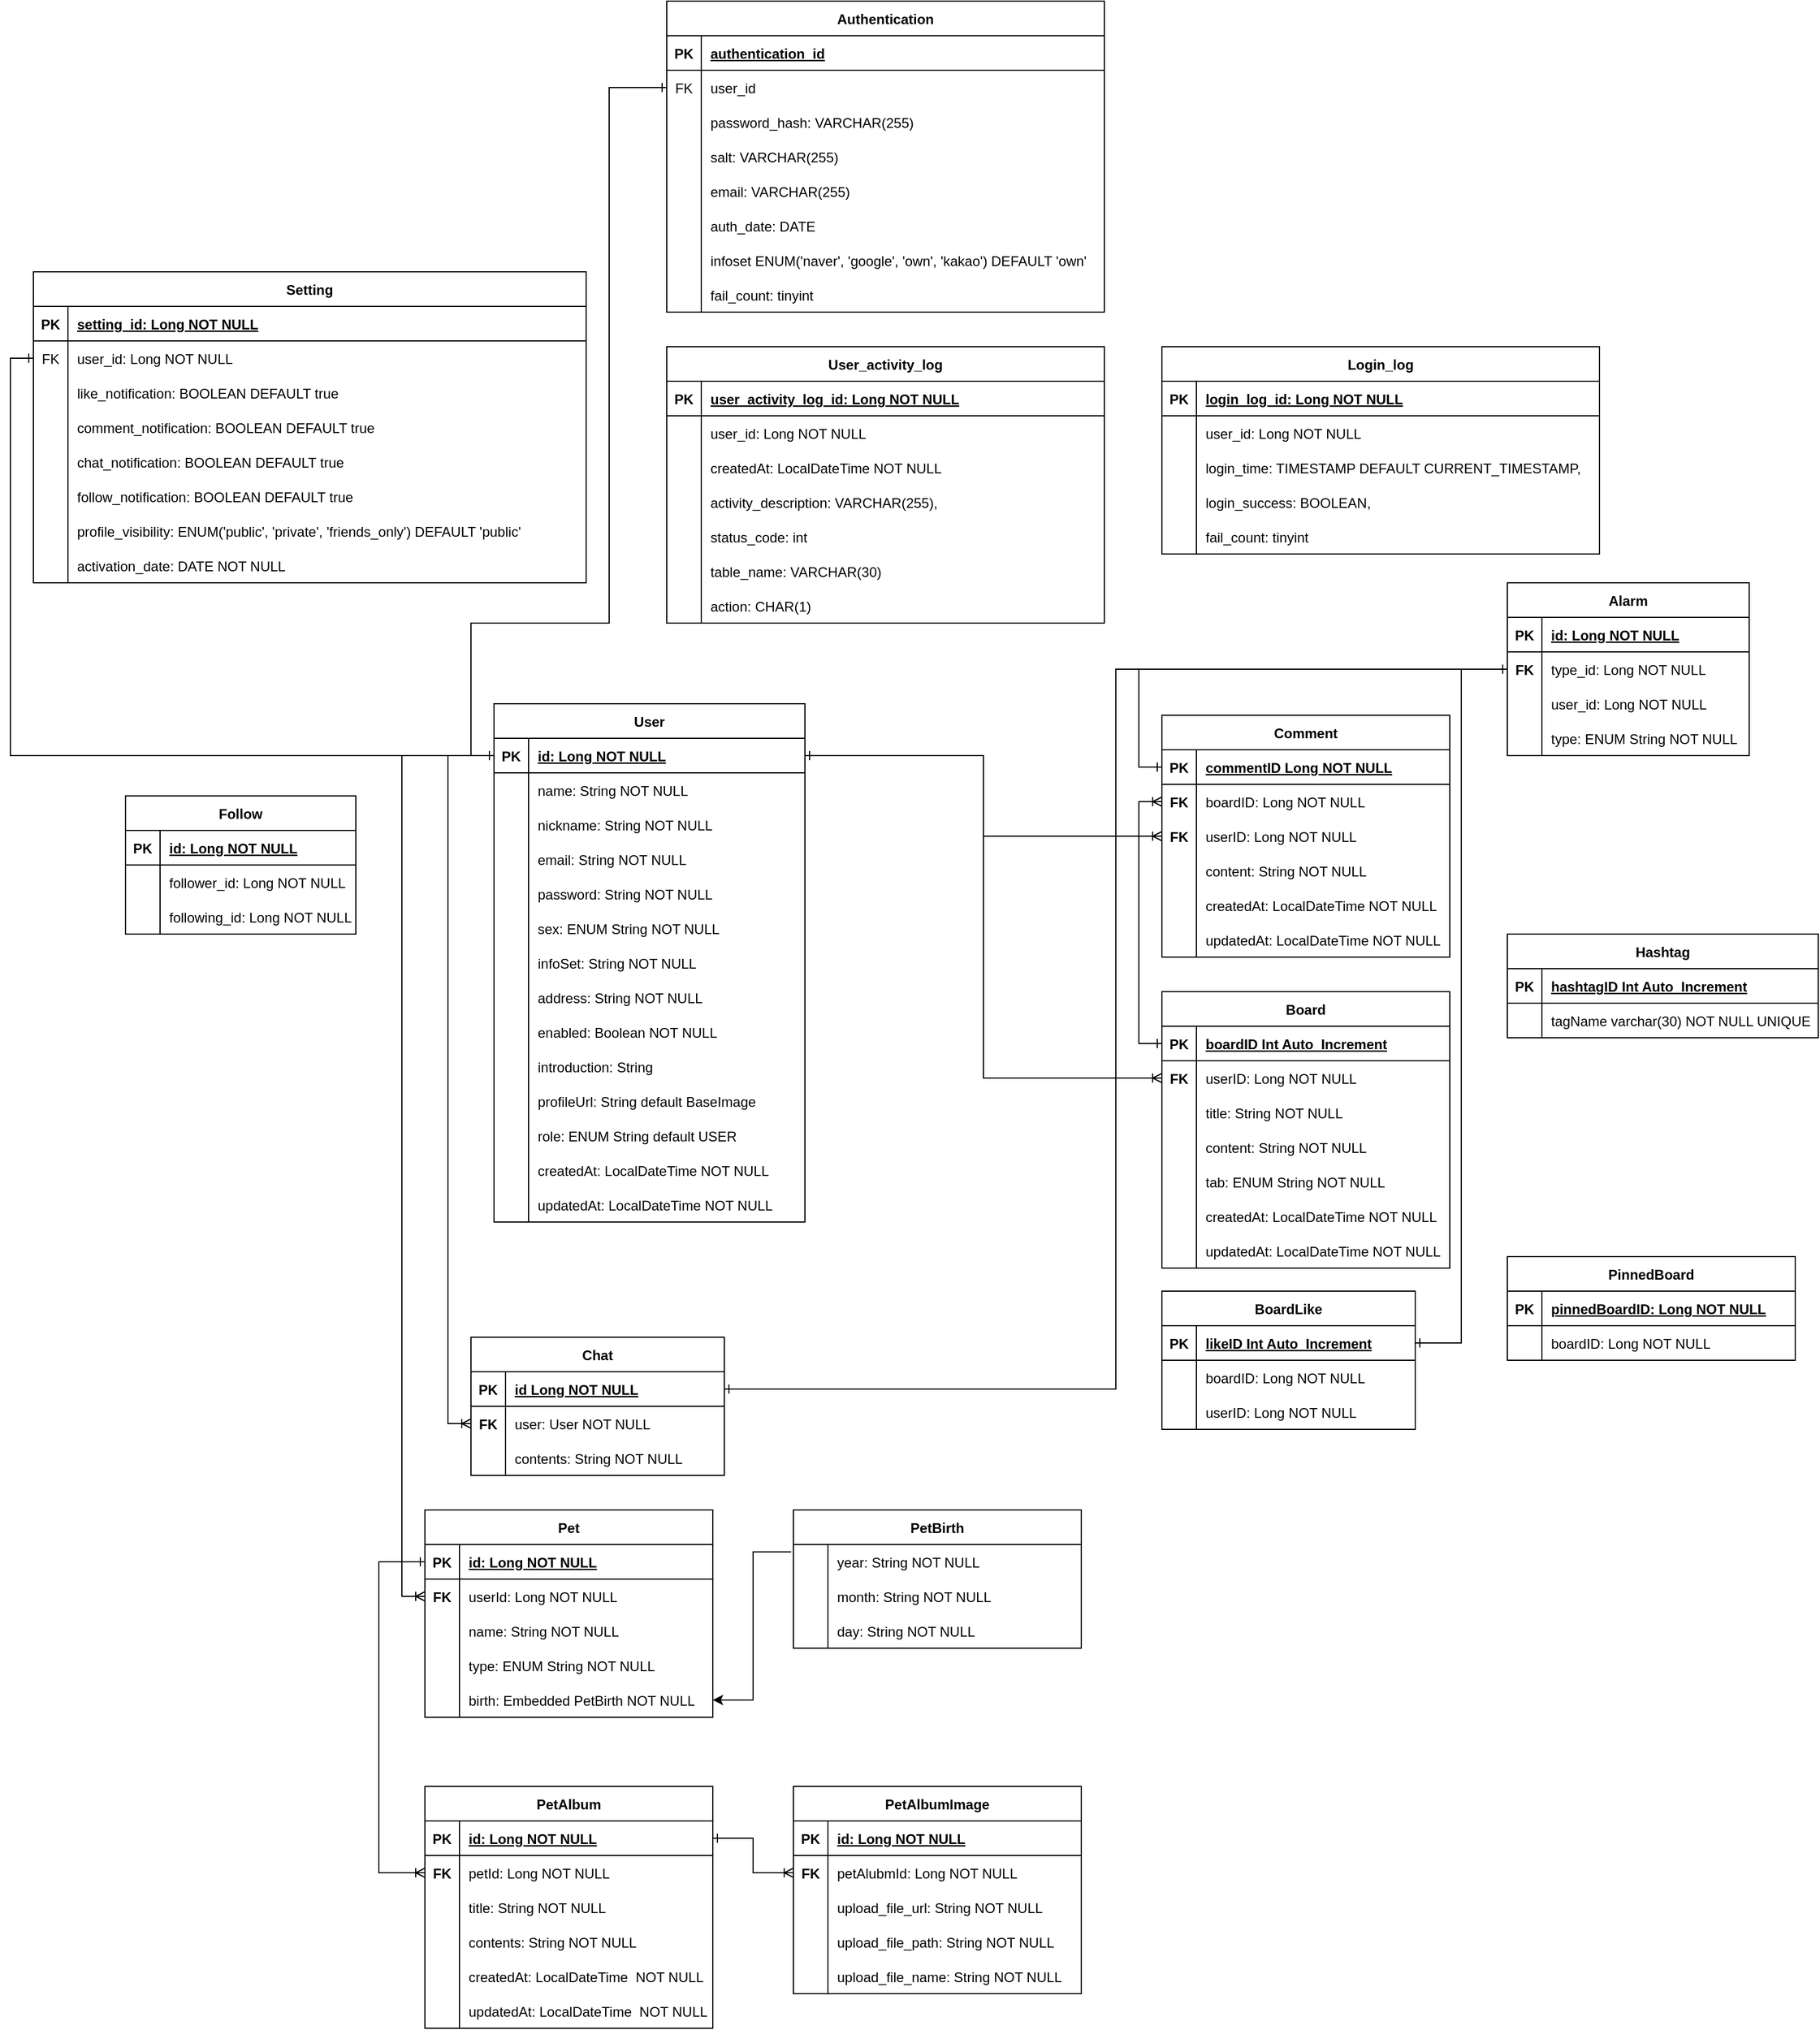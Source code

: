 <mxfile version="23.1.2" type="github">
  <diagram id="R2lEEEUBdFMjLlhIrx00" name="Page-1">
    <mxGraphModel dx="1235" dy="2960" grid="1" gridSize="10" guides="1" tooltips="1" connect="1" arrows="1" fold="1" page="1" pageScale="1" pageWidth="1654" pageHeight="2336" math="0" shadow="0" extFonts="Permanent Marker^https://fonts.googleapis.com/css?family=Permanent+Marker">
      <root>
        <mxCell id="0" />
        <mxCell id="1" parent="0" />
        <mxCell id="C-vyLk0tnHw3VtMMgP7b-23" value="User" style="shape=table;startSize=30;container=1;collapsible=1;childLayout=tableLayout;fixedRows=1;rowLines=0;fontStyle=1;align=center;resizeLast=1;" parent="1" vertex="1">
          <mxGeometry x="440" y="360" width="270.0" height="450" as="geometry" />
        </mxCell>
        <mxCell id="C-vyLk0tnHw3VtMMgP7b-24" value="" style="shape=partialRectangle;collapsible=0;dropTarget=0;pointerEvents=0;fillColor=none;points=[[0,0.5],[1,0.5]];portConstraint=eastwest;top=0;left=0;right=0;bottom=1;" parent="C-vyLk0tnHw3VtMMgP7b-23" vertex="1">
          <mxGeometry y="30" width="270.0" height="30" as="geometry" />
        </mxCell>
        <mxCell id="C-vyLk0tnHw3VtMMgP7b-25" value="PK" style="shape=partialRectangle;overflow=hidden;connectable=0;fillColor=none;top=0;left=0;bottom=0;right=0;fontStyle=1;" parent="C-vyLk0tnHw3VtMMgP7b-24" vertex="1">
          <mxGeometry width="30.0" height="30" as="geometry">
            <mxRectangle width="30.0" height="30" as="alternateBounds" />
          </mxGeometry>
        </mxCell>
        <mxCell id="C-vyLk0tnHw3VtMMgP7b-26" value="id: Long NOT NULL " style="shape=partialRectangle;overflow=hidden;connectable=0;fillColor=none;top=0;left=0;bottom=0;right=0;align=left;spacingLeft=6;fontStyle=5;" parent="C-vyLk0tnHw3VtMMgP7b-24" vertex="1">
          <mxGeometry x="30.0" width="240" height="30" as="geometry">
            <mxRectangle width="240" height="30" as="alternateBounds" />
          </mxGeometry>
        </mxCell>
        <mxCell id="C-vyLk0tnHw3VtMMgP7b-27" value="" style="shape=partialRectangle;collapsible=0;dropTarget=0;pointerEvents=0;fillColor=none;points=[[0,0.5],[1,0.5]];portConstraint=eastwest;top=0;left=0;right=0;bottom=0;" parent="C-vyLk0tnHw3VtMMgP7b-23" vertex="1">
          <mxGeometry y="60" width="270.0" height="30" as="geometry" />
        </mxCell>
        <mxCell id="C-vyLk0tnHw3VtMMgP7b-28" value="" style="shape=partialRectangle;overflow=hidden;connectable=0;fillColor=none;top=0;left=0;bottom=0;right=0;" parent="C-vyLk0tnHw3VtMMgP7b-27" vertex="1">
          <mxGeometry width="30.0" height="30" as="geometry">
            <mxRectangle width="30.0" height="30" as="alternateBounds" />
          </mxGeometry>
        </mxCell>
        <mxCell id="C-vyLk0tnHw3VtMMgP7b-29" value="name: String NOT NULL" style="shape=partialRectangle;overflow=hidden;connectable=0;fillColor=none;top=0;left=0;bottom=0;right=0;align=left;spacingLeft=6;" parent="C-vyLk0tnHw3VtMMgP7b-27" vertex="1">
          <mxGeometry x="30.0" width="240" height="30" as="geometry">
            <mxRectangle width="240" height="30" as="alternateBounds" />
          </mxGeometry>
        </mxCell>
        <mxCell id="6npMjgwYH-gCXbFsJJCR-135" value="" style="shape=partialRectangle;collapsible=0;dropTarget=0;pointerEvents=0;fillColor=none;points=[[0,0.5],[1,0.5]];portConstraint=eastwest;top=0;left=0;right=0;bottom=0;" parent="C-vyLk0tnHw3VtMMgP7b-23" vertex="1">
          <mxGeometry y="90" width="270.0" height="30" as="geometry" />
        </mxCell>
        <mxCell id="6npMjgwYH-gCXbFsJJCR-136" value="" style="shape=partialRectangle;overflow=hidden;connectable=0;fillColor=none;top=0;left=0;bottom=0;right=0;" parent="6npMjgwYH-gCXbFsJJCR-135" vertex="1">
          <mxGeometry width="30.0" height="30" as="geometry">
            <mxRectangle width="30.0" height="30" as="alternateBounds" />
          </mxGeometry>
        </mxCell>
        <mxCell id="6npMjgwYH-gCXbFsJJCR-137" value="nickname: String NOT NULL" style="shape=partialRectangle;overflow=hidden;connectable=0;fillColor=none;top=0;left=0;bottom=0;right=0;align=left;spacingLeft=6;" parent="6npMjgwYH-gCXbFsJJCR-135" vertex="1">
          <mxGeometry x="30.0" width="240" height="30" as="geometry">
            <mxRectangle width="240" height="30" as="alternateBounds" />
          </mxGeometry>
        </mxCell>
        <mxCell id="bbUoqJzxjQNbrKTjMEcJ-44" value="" style="shape=partialRectangle;collapsible=0;dropTarget=0;pointerEvents=0;fillColor=none;points=[[0,0.5],[1,0.5]];portConstraint=eastwest;top=0;left=0;right=0;bottom=0;" parent="C-vyLk0tnHw3VtMMgP7b-23" vertex="1">
          <mxGeometry y="120" width="270.0" height="30" as="geometry" />
        </mxCell>
        <mxCell id="bbUoqJzxjQNbrKTjMEcJ-45" value="" style="shape=partialRectangle;overflow=hidden;connectable=0;fillColor=none;top=0;left=0;bottom=0;right=0;" parent="bbUoqJzxjQNbrKTjMEcJ-44" vertex="1">
          <mxGeometry width="30.0" height="30" as="geometry">
            <mxRectangle width="30.0" height="30" as="alternateBounds" />
          </mxGeometry>
        </mxCell>
        <mxCell id="bbUoqJzxjQNbrKTjMEcJ-46" value="email: String NOT NULL" style="shape=partialRectangle;overflow=hidden;connectable=0;fillColor=none;top=0;left=0;bottom=0;right=0;align=left;spacingLeft=6;" parent="bbUoqJzxjQNbrKTjMEcJ-44" vertex="1">
          <mxGeometry x="30.0" width="240" height="30" as="geometry">
            <mxRectangle width="240" height="30" as="alternateBounds" />
          </mxGeometry>
        </mxCell>
        <mxCell id="bbUoqJzxjQNbrKTjMEcJ-22" value="" style="shape=partialRectangle;collapsible=0;dropTarget=0;pointerEvents=0;fillColor=none;points=[[0,0.5],[1,0.5]];portConstraint=eastwest;top=0;left=0;right=0;bottom=0;" parent="C-vyLk0tnHw3VtMMgP7b-23" vertex="1">
          <mxGeometry y="150" width="270.0" height="30" as="geometry" />
        </mxCell>
        <mxCell id="bbUoqJzxjQNbrKTjMEcJ-23" value="" style="shape=partialRectangle;overflow=hidden;connectable=0;fillColor=none;top=0;left=0;bottom=0;right=0;" parent="bbUoqJzxjQNbrKTjMEcJ-22" vertex="1">
          <mxGeometry width="30.0" height="30" as="geometry">
            <mxRectangle width="30.0" height="30" as="alternateBounds" />
          </mxGeometry>
        </mxCell>
        <mxCell id="bbUoqJzxjQNbrKTjMEcJ-24" value="password: String NOT NULL" style="shape=partialRectangle;overflow=hidden;connectable=0;fillColor=none;top=0;left=0;bottom=0;right=0;align=left;spacingLeft=6;" parent="bbUoqJzxjQNbrKTjMEcJ-22" vertex="1">
          <mxGeometry x="30.0" width="240" height="30" as="geometry">
            <mxRectangle width="240" height="30" as="alternateBounds" />
          </mxGeometry>
        </mxCell>
        <mxCell id="bbUoqJzxjQNbrKTjMEcJ-41" value="" style="shape=partialRectangle;collapsible=0;dropTarget=0;pointerEvents=0;fillColor=none;points=[[0,0.5],[1,0.5]];portConstraint=eastwest;top=0;left=0;right=0;bottom=0;" parent="C-vyLk0tnHw3VtMMgP7b-23" vertex="1">
          <mxGeometry y="180" width="270.0" height="30" as="geometry" />
        </mxCell>
        <mxCell id="bbUoqJzxjQNbrKTjMEcJ-42" value="" style="shape=partialRectangle;overflow=hidden;connectable=0;fillColor=none;top=0;left=0;bottom=0;right=0;" parent="bbUoqJzxjQNbrKTjMEcJ-41" vertex="1">
          <mxGeometry width="30.0" height="30" as="geometry">
            <mxRectangle width="30.0" height="30" as="alternateBounds" />
          </mxGeometry>
        </mxCell>
        <mxCell id="bbUoqJzxjQNbrKTjMEcJ-43" value="sex: ENUM String NOT NULL" style="shape=partialRectangle;overflow=hidden;connectable=0;fillColor=none;top=0;left=0;bottom=0;right=0;align=left;spacingLeft=6;" parent="bbUoqJzxjQNbrKTjMEcJ-41" vertex="1">
          <mxGeometry x="30.0" width="240" height="30" as="geometry">
            <mxRectangle width="240" height="30" as="alternateBounds" />
          </mxGeometry>
        </mxCell>
        <mxCell id="bbUoqJzxjQNbrKTjMEcJ-26" value="" style="shape=partialRectangle;collapsible=0;dropTarget=0;pointerEvents=0;fillColor=none;points=[[0,0.5],[1,0.5]];portConstraint=eastwest;top=0;left=0;right=0;bottom=0;" parent="C-vyLk0tnHw3VtMMgP7b-23" vertex="1">
          <mxGeometry y="210" width="270.0" height="30" as="geometry" />
        </mxCell>
        <mxCell id="bbUoqJzxjQNbrKTjMEcJ-27" value="" style="shape=partialRectangle;overflow=hidden;connectable=0;fillColor=none;top=0;left=0;bottom=0;right=0;" parent="bbUoqJzxjQNbrKTjMEcJ-26" vertex="1">
          <mxGeometry width="30.0" height="30" as="geometry">
            <mxRectangle width="30.0" height="30" as="alternateBounds" />
          </mxGeometry>
        </mxCell>
        <mxCell id="bbUoqJzxjQNbrKTjMEcJ-28" value="infoSet: String NOT NULL" style="shape=partialRectangle;overflow=hidden;connectable=0;fillColor=none;top=0;left=0;bottom=0;right=0;align=left;spacingLeft=6;" parent="bbUoqJzxjQNbrKTjMEcJ-26" vertex="1">
          <mxGeometry x="30.0" width="240" height="30" as="geometry">
            <mxRectangle width="240" height="30" as="alternateBounds" />
          </mxGeometry>
        </mxCell>
        <mxCell id="bbUoqJzxjQNbrKTjMEcJ-29" value="" style="shape=partialRectangle;collapsible=0;dropTarget=0;pointerEvents=0;fillColor=none;points=[[0,0.5],[1,0.5]];portConstraint=eastwest;top=0;left=0;right=0;bottom=0;" parent="C-vyLk0tnHw3VtMMgP7b-23" vertex="1">
          <mxGeometry y="240" width="270.0" height="30" as="geometry" />
        </mxCell>
        <mxCell id="bbUoqJzxjQNbrKTjMEcJ-30" value="" style="shape=partialRectangle;overflow=hidden;connectable=0;fillColor=none;top=0;left=0;bottom=0;right=0;" parent="bbUoqJzxjQNbrKTjMEcJ-29" vertex="1">
          <mxGeometry width="30.0" height="30" as="geometry">
            <mxRectangle width="30.0" height="30" as="alternateBounds" />
          </mxGeometry>
        </mxCell>
        <mxCell id="bbUoqJzxjQNbrKTjMEcJ-31" value="address: String NOT NULL" style="shape=partialRectangle;overflow=hidden;connectable=0;fillColor=none;top=0;left=0;bottom=0;right=0;align=left;spacingLeft=6;" parent="bbUoqJzxjQNbrKTjMEcJ-29" vertex="1">
          <mxGeometry x="30.0" width="240" height="30" as="geometry">
            <mxRectangle width="240" height="30" as="alternateBounds" />
          </mxGeometry>
        </mxCell>
        <mxCell id="bbUoqJzxjQNbrKTjMEcJ-35" value="" style="shape=partialRectangle;collapsible=0;dropTarget=0;pointerEvents=0;fillColor=none;points=[[0,0.5],[1,0.5]];portConstraint=eastwest;top=0;left=0;right=0;bottom=0;" parent="C-vyLk0tnHw3VtMMgP7b-23" vertex="1">
          <mxGeometry y="270" width="270.0" height="30" as="geometry" />
        </mxCell>
        <mxCell id="bbUoqJzxjQNbrKTjMEcJ-36" value="" style="shape=partialRectangle;overflow=hidden;connectable=0;fillColor=none;top=0;left=0;bottom=0;right=0;" parent="bbUoqJzxjQNbrKTjMEcJ-35" vertex="1">
          <mxGeometry width="30.0" height="30" as="geometry">
            <mxRectangle width="30.0" height="30" as="alternateBounds" />
          </mxGeometry>
        </mxCell>
        <mxCell id="bbUoqJzxjQNbrKTjMEcJ-37" value="enabled: Boolean NOT NULL" style="shape=partialRectangle;overflow=hidden;connectable=0;fillColor=none;top=0;left=0;bottom=0;right=0;align=left;spacingLeft=6;" parent="bbUoqJzxjQNbrKTjMEcJ-35" vertex="1">
          <mxGeometry x="30.0" width="240" height="30" as="geometry">
            <mxRectangle width="240" height="30" as="alternateBounds" />
          </mxGeometry>
        </mxCell>
        <mxCell id="bbUoqJzxjQNbrKTjMEcJ-38" value="" style="shape=partialRectangle;collapsible=0;dropTarget=0;pointerEvents=0;fillColor=none;points=[[0,0.5],[1,0.5]];portConstraint=eastwest;top=0;left=0;right=0;bottom=0;" parent="C-vyLk0tnHw3VtMMgP7b-23" vertex="1">
          <mxGeometry y="300" width="270.0" height="30" as="geometry" />
        </mxCell>
        <mxCell id="bbUoqJzxjQNbrKTjMEcJ-39" value="" style="shape=partialRectangle;overflow=hidden;connectable=0;fillColor=none;top=0;left=0;bottom=0;right=0;" parent="bbUoqJzxjQNbrKTjMEcJ-38" vertex="1">
          <mxGeometry width="30.0" height="30" as="geometry">
            <mxRectangle width="30.0" height="30" as="alternateBounds" />
          </mxGeometry>
        </mxCell>
        <mxCell id="bbUoqJzxjQNbrKTjMEcJ-40" value="introduction: String" style="shape=partialRectangle;overflow=hidden;connectable=0;fillColor=none;top=0;left=0;bottom=0;right=0;align=left;spacingLeft=6;" parent="bbUoqJzxjQNbrKTjMEcJ-38" vertex="1">
          <mxGeometry x="30.0" width="240" height="30" as="geometry">
            <mxRectangle width="240" height="30" as="alternateBounds" />
          </mxGeometry>
        </mxCell>
        <mxCell id="6npMjgwYH-gCXbFsJJCR-129" value="" style="shape=partialRectangle;collapsible=0;dropTarget=0;pointerEvents=0;fillColor=none;points=[[0,0.5],[1,0.5]];portConstraint=eastwest;top=0;left=0;right=0;bottom=0;" parent="C-vyLk0tnHw3VtMMgP7b-23" vertex="1">
          <mxGeometry y="330" width="270.0" height="30" as="geometry" />
        </mxCell>
        <mxCell id="6npMjgwYH-gCXbFsJJCR-130" value="" style="shape=partialRectangle;overflow=hidden;connectable=0;fillColor=none;top=0;left=0;bottom=0;right=0;" parent="6npMjgwYH-gCXbFsJJCR-129" vertex="1">
          <mxGeometry width="30.0" height="30" as="geometry">
            <mxRectangle width="30.0" height="30" as="alternateBounds" />
          </mxGeometry>
        </mxCell>
        <mxCell id="6npMjgwYH-gCXbFsJJCR-131" value="profileUrl: String default BaseImage" style="shape=partialRectangle;overflow=hidden;connectable=0;fillColor=none;top=0;left=0;bottom=0;right=0;align=left;spacingLeft=6;" parent="6npMjgwYH-gCXbFsJJCR-129" vertex="1">
          <mxGeometry x="30.0" width="240" height="30" as="geometry">
            <mxRectangle width="240" height="30" as="alternateBounds" />
          </mxGeometry>
        </mxCell>
        <mxCell id="6npMjgwYH-gCXbFsJJCR-132" value="" style="shape=partialRectangle;collapsible=0;dropTarget=0;pointerEvents=0;fillColor=none;points=[[0,0.5],[1,0.5]];portConstraint=eastwest;top=0;left=0;right=0;bottom=0;" parent="C-vyLk0tnHw3VtMMgP7b-23" vertex="1">
          <mxGeometry y="360" width="270.0" height="30" as="geometry" />
        </mxCell>
        <mxCell id="6npMjgwYH-gCXbFsJJCR-133" value="" style="shape=partialRectangle;overflow=hidden;connectable=0;fillColor=none;top=0;left=0;bottom=0;right=0;" parent="6npMjgwYH-gCXbFsJJCR-132" vertex="1">
          <mxGeometry width="30.0" height="30" as="geometry">
            <mxRectangle width="30.0" height="30" as="alternateBounds" />
          </mxGeometry>
        </mxCell>
        <mxCell id="6npMjgwYH-gCXbFsJJCR-134" value="role: ENUM String default USER" style="shape=partialRectangle;overflow=hidden;connectable=0;fillColor=none;top=0;left=0;bottom=0;right=0;align=left;spacingLeft=6;" parent="6npMjgwYH-gCXbFsJJCR-132" vertex="1">
          <mxGeometry x="30.0" width="240" height="30" as="geometry">
            <mxRectangle width="240" height="30" as="alternateBounds" />
          </mxGeometry>
        </mxCell>
        <mxCell id="6npMjgwYH-gCXbFsJJCR-138" value="" style="shape=partialRectangle;collapsible=0;dropTarget=0;pointerEvents=0;fillColor=none;points=[[0,0.5],[1,0.5]];portConstraint=eastwest;top=0;left=0;right=0;bottom=0;" parent="C-vyLk0tnHw3VtMMgP7b-23" vertex="1">
          <mxGeometry y="390" width="270.0" height="30" as="geometry" />
        </mxCell>
        <mxCell id="6npMjgwYH-gCXbFsJJCR-139" value="" style="shape=partialRectangle;overflow=hidden;connectable=0;fillColor=none;top=0;left=0;bottom=0;right=0;" parent="6npMjgwYH-gCXbFsJJCR-138" vertex="1">
          <mxGeometry width="30.0" height="30" as="geometry">
            <mxRectangle width="30.0" height="30" as="alternateBounds" />
          </mxGeometry>
        </mxCell>
        <mxCell id="6npMjgwYH-gCXbFsJJCR-140" value="createdAt: LocalDateTime NOT NULL" style="shape=partialRectangle;overflow=hidden;connectable=0;fillColor=none;top=0;left=0;bottom=0;right=0;align=left;spacingLeft=6;" parent="6npMjgwYH-gCXbFsJJCR-138" vertex="1">
          <mxGeometry x="30.0" width="240" height="30" as="geometry">
            <mxRectangle width="240" height="30" as="alternateBounds" />
          </mxGeometry>
        </mxCell>
        <mxCell id="6npMjgwYH-gCXbFsJJCR-141" value="" style="shape=partialRectangle;collapsible=0;dropTarget=0;pointerEvents=0;fillColor=none;points=[[0,0.5],[1,0.5]];portConstraint=eastwest;top=0;left=0;right=0;bottom=0;" parent="C-vyLk0tnHw3VtMMgP7b-23" vertex="1">
          <mxGeometry y="420" width="270.0" height="30" as="geometry" />
        </mxCell>
        <mxCell id="6npMjgwYH-gCXbFsJJCR-142" value="" style="shape=partialRectangle;overflow=hidden;connectable=0;fillColor=none;top=0;left=0;bottom=0;right=0;" parent="6npMjgwYH-gCXbFsJJCR-141" vertex="1">
          <mxGeometry width="30.0" height="30" as="geometry">
            <mxRectangle width="30.0" height="30" as="alternateBounds" />
          </mxGeometry>
        </mxCell>
        <mxCell id="6npMjgwYH-gCXbFsJJCR-143" value="updatedAt: LocalDateTime NOT NULL" style="shape=partialRectangle;overflow=hidden;connectable=0;fillColor=none;top=0;left=0;bottom=0;right=0;align=left;spacingLeft=6;" parent="6npMjgwYH-gCXbFsJJCR-141" vertex="1">
          <mxGeometry x="30.0" width="240" height="30" as="geometry">
            <mxRectangle width="240" height="30" as="alternateBounds" />
          </mxGeometry>
        </mxCell>
        <mxCell id="bbUoqJzxjQNbrKTjMEcJ-1" value="Chat" style="shape=table;startSize=30;container=1;collapsible=1;childLayout=tableLayout;fixedRows=1;rowLines=0;fontStyle=1;align=center;resizeLast=1;" parent="1" vertex="1">
          <mxGeometry x="420" y="910" width="220" height="120" as="geometry" />
        </mxCell>
        <mxCell id="bbUoqJzxjQNbrKTjMEcJ-2" value="" style="shape=partialRectangle;collapsible=0;dropTarget=0;pointerEvents=0;fillColor=none;points=[[0,0.5],[1,0.5]];portConstraint=eastwest;top=0;left=0;right=0;bottom=1;" parent="bbUoqJzxjQNbrKTjMEcJ-1" vertex="1">
          <mxGeometry y="30" width="220" height="30" as="geometry" />
        </mxCell>
        <mxCell id="bbUoqJzxjQNbrKTjMEcJ-3" value="PK" style="shape=partialRectangle;overflow=hidden;connectable=0;fillColor=none;top=0;left=0;bottom=0;right=0;fontStyle=1;" parent="bbUoqJzxjQNbrKTjMEcJ-2" vertex="1">
          <mxGeometry width="30" height="30" as="geometry">
            <mxRectangle width="30" height="30" as="alternateBounds" />
          </mxGeometry>
        </mxCell>
        <mxCell id="bbUoqJzxjQNbrKTjMEcJ-4" value="id Long NOT NULL " style="shape=partialRectangle;overflow=hidden;connectable=0;fillColor=none;top=0;left=0;bottom=0;right=0;align=left;spacingLeft=6;fontStyle=5;" parent="bbUoqJzxjQNbrKTjMEcJ-2" vertex="1">
          <mxGeometry x="30" width="190" height="30" as="geometry">
            <mxRectangle width="190" height="30" as="alternateBounds" />
          </mxGeometry>
        </mxCell>
        <mxCell id="bbUoqJzxjQNbrKTjMEcJ-5" value="" style="shape=partialRectangle;collapsible=0;dropTarget=0;pointerEvents=0;fillColor=none;points=[[0,0.5],[1,0.5]];portConstraint=eastwest;top=0;left=0;right=0;bottom=0;" parent="bbUoqJzxjQNbrKTjMEcJ-1" vertex="1">
          <mxGeometry y="60" width="220" height="30" as="geometry" />
        </mxCell>
        <mxCell id="bbUoqJzxjQNbrKTjMEcJ-6" value="FK" style="shape=partialRectangle;overflow=hidden;connectable=0;fillColor=none;top=0;left=0;bottom=0;right=0;fontStyle=1" parent="bbUoqJzxjQNbrKTjMEcJ-5" vertex="1">
          <mxGeometry width="30" height="30" as="geometry">
            <mxRectangle width="30" height="30" as="alternateBounds" />
          </mxGeometry>
        </mxCell>
        <mxCell id="bbUoqJzxjQNbrKTjMEcJ-7" value="user: User NOT NULL" style="shape=partialRectangle;overflow=hidden;connectable=0;fillColor=none;top=0;left=0;bottom=0;right=0;align=left;spacingLeft=6;" parent="bbUoqJzxjQNbrKTjMEcJ-5" vertex="1">
          <mxGeometry x="30" width="190" height="30" as="geometry">
            <mxRectangle width="190" height="30" as="alternateBounds" />
          </mxGeometry>
        </mxCell>
        <mxCell id="DI0CZOXr2focMgs46DRr-81" value="" style="shape=partialRectangle;collapsible=0;dropTarget=0;pointerEvents=0;fillColor=none;points=[[0,0.5],[1,0.5]];portConstraint=eastwest;top=0;left=0;right=0;bottom=0;" parent="bbUoqJzxjQNbrKTjMEcJ-1" vertex="1">
          <mxGeometry y="90" width="220" height="30" as="geometry" />
        </mxCell>
        <mxCell id="DI0CZOXr2focMgs46DRr-82" value="" style="shape=partialRectangle;overflow=hidden;connectable=0;fillColor=none;top=0;left=0;bottom=0;right=0;" parent="DI0CZOXr2focMgs46DRr-81" vertex="1">
          <mxGeometry width="30" height="30" as="geometry">
            <mxRectangle width="30" height="30" as="alternateBounds" />
          </mxGeometry>
        </mxCell>
        <mxCell id="DI0CZOXr2focMgs46DRr-83" value="contents: String NOT NULL" style="shape=partialRectangle;overflow=hidden;connectable=0;fillColor=none;top=0;left=0;bottom=0;right=0;align=left;spacingLeft=6;" parent="DI0CZOXr2focMgs46DRr-81" vertex="1">
          <mxGeometry x="30" width="190" height="30" as="geometry">
            <mxRectangle width="190" height="30" as="alternateBounds" />
          </mxGeometry>
        </mxCell>
        <mxCell id="bbUoqJzxjQNbrKTjMEcJ-8" value="Pet" style="shape=table;startSize=30;container=1;collapsible=1;childLayout=tableLayout;fixedRows=1;rowLines=0;fontStyle=1;align=center;resizeLast=1;" parent="1" vertex="1">
          <mxGeometry x="380" y="1060" width="250" height="180" as="geometry" />
        </mxCell>
        <mxCell id="bbUoqJzxjQNbrKTjMEcJ-9" value="" style="shape=partialRectangle;collapsible=0;dropTarget=0;pointerEvents=0;fillColor=none;points=[[0,0.5],[1,0.5]];portConstraint=eastwest;top=0;left=0;right=0;bottom=1;" parent="bbUoqJzxjQNbrKTjMEcJ-8" vertex="1">
          <mxGeometry y="30" width="250" height="30" as="geometry" />
        </mxCell>
        <mxCell id="bbUoqJzxjQNbrKTjMEcJ-10" value="PK" style="shape=partialRectangle;overflow=hidden;connectable=0;fillColor=none;top=0;left=0;bottom=0;right=0;fontStyle=1;" parent="bbUoqJzxjQNbrKTjMEcJ-9" vertex="1">
          <mxGeometry width="30" height="30" as="geometry">
            <mxRectangle width="30" height="30" as="alternateBounds" />
          </mxGeometry>
        </mxCell>
        <mxCell id="bbUoqJzxjQNbrKTjMEcJ-11" value="id: Long NOT NULL " style="shape=partialRectangle;overflow=hidden;connectable=0;fillColor=none;top=0;left=0;bottom=0;right=0;align=left;spacingLeft=6;fontStyle=5;" parent="bbUoqJzxjQNbrKTjMEcJ-9" vertex="1">
          <mxGeometry x="30" width="220" height="30" as="geometry">
            <mxRectangle width="220" height="30" as="alternateBounds" />
          </mxGeometry>
        </mxCell>
        <mxCell id="bbUoqJzxjQNbrKTjMEcJ-12" value="" style="shape=partialRectangle;collapsible=0;dropTarget=0;pointerEvents=0;fillColor=none;points=[[0,0.5],[1,0.5]];portConstraint=eastwest;top=0;left=0;right=0;bottom=0;" parent="bbUoqJzxjQNbrKTjMEcJ-8" vertex="1">
          <mxGeometry y="60" width="250" height="30" as="geometry" />
        </mxCell>
        <mxCell id="bbUoqJzxjQNbrKTjMEcJ-13" value="FK" style="shape=partialRectangle;overflow=hidden;connectable=0;fillColor=none;top=0;left=0;bottom=0;right=0;fontStyle=1" parent="bbUoqJzxjQNbrKTjMEcJ-12" vertex="1">
          <mxGeometry width="30" height="30" as="geometry">
            <mxRectangle width="30" height="30" as="alternateBounds" />
          </mxGeometry>
        </mxCell>
        <mxCell id="bbUoqJzxjQNbrKTjMEcJ-14" value="userId: Long NOT NULL" style="shape=partialRectangle;overflow=hidden;connectable=0;fillColor=none;top=0;left=0;bottom=0;right=0;align=left;spacingLeft=6;" parent="bbUoqJzxjQNbrKTjMEcJ-12" vertex="1">
          <mxGeometry x="30" width="220" height="30" as="geometry">
            <mxRectangle width="220" height="30" as="alternateBounds" />
          </mxGeometry>
        </mxCell>
        <mxCell id="DI0CZOXr2focMgs46DRr-77" value="" style="shape=partialRectangle;collapsible=0;dropTarget=0;pointerEvents=0;fillColor=none;points=[[0,0.5],[1,0.5]];portConstraint=eastwest;top=0;left=0;right=0;bottom=0;" parent="bbUoqJzxjQNbrKTjMEcJ-8" vertex="1">
          <mxGeometry y="90" width="250" height="30" as="geometry" />
        </mxCell>
        <mxCell id="DI0CZOXr2focMgs46DRr-78" value="" style="shape=partialRectangle;overflow=hidden;connectable=0;fillColor=none;top=0;left=0;bottom=0;right=0;" parent="DI0CZOXr2focMgs46DRr-77" vertex="1">
          <mxGeometry width="30" height="30" as="geometry">
            <mxRectangle width="30" height="30" as="alternateBounds" />
          </mxGeometry>
        </mxCell>
        <mxCell id="DI0CZOXr2focMgs46DRr-79" value="name: String NOT NULL" style="shape=partialRectangle;overflow=hidden;connectable=0;fillColor=none;top=0;left=0;bottom=0;right=0;align=left;spacingLeft=6;" parent="DI0CZOXr2focMgs46DRr-77" vertex="1">
          <mxGeometry x="30" width="220" height="30" as="geometry">
            <mxRectangle width="220" height="30" as="alternateBounds" />
          </mxGeometry>
        </mxCell>
        <mxCell id="DI0CZOXr2focMgs46DRr-1" value="" style="shape=partialRectangle;collapsible=0;dropTarget=0;pointerEvents=0;fillColor=none;points=[[0,0.5],[1,0.5]];portConstraint=eastwest;top=0;left=0;right=0;bottom=0;" parent="bbUoqJzxjQNbrKTjMEcJ-8" vertex="1">
          <mxGeometry y="120" width="250" height="30" as="geometry" />
        </mxCell>
        <mxCell id="DI0CZOXr2focMgs46DRr-2" value="" style="shape=partialRectangle;overflow=hidden;connectable=0;fillColor=none;top=0;left=0;bottom=0;right=0;" parent="DI0CZOXr2focMgs46DRr-1" vertex="1">
          <mxGeometry width="30" height="30" as="geometry">
            <mxRectangle width="30" height="30" as="alternateBounds" />
          </mxGeometry>
        </mxCell>
        <mxCell id="DI0CZOXr2focMgs46DRr-3" value="type: ENUM String NOT NULL" style="shape=partialRectangle;overflow=hidden;connectable=0;fillColor=none;top=0;left=0;bottom=0;right=0;align=left;spacingLeft=6;" parent="DI0CZOXr2focMgs46DRr-1" vertex="1">
          <mxGeometry x="30" width="220" height="30" as="geometry">
            <mxRectangle width="220" height="30" as="alternateBounds" />
          </mxGeometry>
        </mxCell>
        <mxCell id="DI0CZOXr2focMgs46DRr-26" value="" style="shape=partialRectangle;collapsible=0;dropTarget=0;pointerEvents=0;fillColor=none;points=[[0,0.5],[1,0.5]];portConstraint=eastwest;top=0;left=0;right=0;bottom=0;" parent="bbUoqJzxjQNbrKTjMEcJ-8" vertex="1">
          <mxGeometry y="150" width="250" height="30" as="geometry" />
        </mxCell>
        <mxCell id="DI0CZOXr2focMgs46DRr-27" value="" style="shape=partialRectangle;overflow=hidden;connectable=0;fillColor=none;top=0;left=0;bottom=0;right=0;" parent="DI0CZOXr2focMgs46DRr-26" vertex="1">
          <mxGeometry width="30" height="30" as="geometry">
            <mxRectangle width="30" height="30" as="alternateBounds" />
          </mxGeometry>
        </mxCell>
        <mxCell id="DI0CZOXr2focMgs46DRr-28" value="birth: Embedded PetBirth NOT NULL" style="shape=partialRectangle;overflow=hidden;connectable=0;fillColor=none;top=0;left=0;bottom=0;right=0;align=left;spacingLeft=6;" parent="DI0CZOXr2focMgs46DRr-26" vertex="1">
          <mxGeometry x="30" width="220" height="30" as="geometry">
            <mxRectangle width="220" height="30" as="alternateBounds" />
          </mxGeometry>
        </mxCell>
        <mxCell id="bbUoqJzxjQNbrKTjMEcJ-15" value="Board" style="shape=table;startSize=30;container=1;collapsible=1;childLayout=tableLayout;fixedRows=1;rowLines=0;fontStyle=1;align=center;resizeLast=1;" parent="1" vertex="1">
          <mxGeometry x="1020" y="610" width="250" height="240" as="geometry" />
        </mxCell>
        <mxCell id="bbUoqJzxjQNbrKTjMEcJ-16" value="" style="shape=partialRectangle;collapsible=0;dropTarget=0;pointerEvents=0;fillColor=none;points=[[0,0.5],[1,0.5]];portConstraint=eastwest;top=0;left=0;right=0;bottom=1;" parent="bbUoqJzxjQNbrKTjMEcJ-15" vertex="1">
          <mxGeometry y="30" width="250" height="30" as="geometry" />
        </mxCell>
        <mxCell id="bbUoqJzxjQNbrKTjMEcJ-17" value="PK" style="shape=partialRectangle;overflow=hidden;connectable=0;fillColor=none;top=0;left=0;bottom=0;right=0;fontStyle=1;" parent="bbUoqJzxjQNbrKTjMEcJ-16" vertex="1">
          <mxGeometry width="30" height="30" as="geometry">
            <mxRectangle width="30" height="30" as="alternateBounds" />
          </mxGeometry>
        </mxCell>
        <mxCell id="bbUoqJzxjQNbrKTjMEcJ-18" value="boardID Int Auto_Increment" style="shape=partialRectangle;overflow=hidden;connectable=0;fillColor=none;top=0;left=0;bottom=0;right=0;align=left;spacingLeft=6;fontStyle=5;" parent="bbUoqJzxjQNbrKTjMEcJ-16" vertex="1">
          <mxGeometry x="30" width="220" height="30" as="geometry">
            <mxRectangle width="220" height="30" as="alternateBounds" />
          </mxGeometry>
        </mxCell>
        <mxCell id="bbUoqJzxjQNbrKTjMEcJ-19" value="" style="shape=partialRectangle;collapsible=0;dropTarget=0;pointerEvents=0;fillColor=none;points=[[0,0.5],[1,0.5]];portConstraint=eastwest;top=0;left=0;right=0;bottom=0;" parent="bbUoqJzxjQNbrKTjMEcJ-15" vertex="1">
          <mxGeometry y="60" width="250" height="30" as="geometry" />
        </mxCell>
        <mxCell id="bbUoqJzxjQNbrKTjMEcJ-20" value="FK" style="shape=partialRectangle;overflow=hidden;connectable=0;fillColor=none;top=0;left=0;bottom=0;right=0;fontStyle=1" parent="bbUoqJzxjQNbrKTjMEcJ-19" vertex="1">
          <mxGeometry width="30" height="30" as="geometry">
            <mxRectangle width="30" height="30" as="alternateBounds" />
          </mxGeometry>
        </mxCell>
        <mxCell id="bbUoqJzxjQNbrKTjMEcJ-21" value="userID: Long NOT NULL" style="shape=partialRectangle;overflow=hidden;connectable=0;fillColor=none;top=0;left=0;bottom=0;right=0;align=left;spacingLeft=6;" parent="bbUoqJzxjQNbrKTjMEcJ-19" vertex="1">
          <mxGeometry x="30" width="220" height="30" as="geometry">
            <mxRectangle width="220" height="30" as="alternateBounds" />
          </mxGeometry>
        </mxCell>
        <mxCell id="FGwueT4mFwMCUgBPgsH9-19" value="" style="shape=partialRectangle;collapsible=0;dropTarget=0;pointerEvents=0;fillColor=none;points=[[0,0.5],[1,0.5]];portConstraint=eastwest;top=0;left=0;right=0;bottom=0;" parent="bbUoqJzxjQNbrKTjMEcJ-15" vertex="1">
          <mxGeometry y="90" width="250" height="30" as="geometry" />
        </mxCell>
        <mxCell id="FGwueT4mFwMCUgBPgsH9-20" value="" style="shape=partialRectangle;overflow=hidden;connectable=0;fillColor=none;top=0;left=0;bottom=0;right=0;" parent="FGwueT4mFwMCUgBPgsH9-19" vertex="1">
          <mxGeometry width="30" height="30" as="geometry">
            <mxRectangle width="30" height="30" as="alternateBounds" />
          </mxGeometry>
        </mxCell>
        <mxCell id="FGwueT4mFwMCUgBPgsH9-21" value="title: String NOT NULL" style="shape=partialRectangle;overflow=hidden;connectable=0;fillColor=none;top=0;left=0;bottom=0;right=0;align=left;spacingLeft=6;" parent="FGwueT4mFwMCUgBPgsH9-19" vertex="1">
          <mxGeometry x="30" width="220" height="30" as="geometry">
            <mxRectangle width="220" height="30" as="alternateBounds" />
          </mxGeometry>
        </mxCell>
        <mxCell id="FGwueT4mFwMCUgBPgsH9-22" value="" style="shape=partialRectangle;collapsible=0;dropTarget=0;pointerEvents=0;fillColor=none;points=[[0,0.5],[1,0.5]];portConstraint=eastwest;top=0;left=0;right=0;bottom=0;" parent="bbUoqJzxjQNbrKTjMEcJ-15" vertex="1">
          <mxGeometry y="120" width="250" height="30" as="geometry" />
        </mxCell>
        <mxCell id="FGwueT4mFwMCUgBPgsH9-23" value="" style="shape=partialRectangle;overflow=hidden;connectable=0;fillColor=none;top=0;left=0;bottom=0;right=0;" parent="FGwueT4mFwMCUgBPgsH9-22" vertex="1">
          <mxGeometry width="30" height="30" as="geometry">
            <mxRectangle width="30" height="30" as="alternateBounds" />
          </mxGeometry>
        </mxCell>
        <mxCell id="FGwueT4mFwMCUgBPgsH9-24" value="content: String NOT NULL" style="shape=partialRectangle;overflow=hidden;connectable=0;fillColor=none;top=0;left=0;bottom=0;right=0;align=left;spacingLeft=6;" parent="FGwueT4mFwMCUgBPgsH9-22" vertex="1">
          <mxGeometry x="30" width="220" height="30" as="geometry">
            <mxRectangle width="220" height="30" as="alternateBounds" />
          </mxGeometry>
        </mxCell>
        <mxCell id="6npMjgwYH-gCXbFsJJCR-13" value="" style="shape=partialRectangle;collapsible=0;dropTarget=0;pointerEvents=0;fillColor=none;points=[[0,0.5],[1,0.5]];portConstraint=eastwest;top=0;left=0;right=0;bottom=0;" parent="bbUoqJzxjQNbrKTjMEcJ-15" vertex="1">
          <mxGeometry y="150" width="250" height="30" as="geometry" />
        </mxCell>
        <mxCell id="6npMjgwYH-gCXbFsJJCR-14" value="" style="shape=partialRectangle;overflow=hidden;connectable=0;fillColor=none;top=0;left=0;bottom=0;right=0;" parent="6npMjgwYH-gCXbFsJJCR-13" vertex="1">
          <mxGeometry width="30" height="30" as="geometry">
            <mxRectangle width="30" height="30" as="alternateBounds" />
          </mxGeometry>
        </mxCell>
        <mxCell id="6npMjgwYH-gCXbFsJJCR-15" value="tab: ENUM String NOT NULL" style="shape=partialRectangle;overflow=hidden;connectable=0;fillColor=none;top=0;left=0;bottom=0;right=0;align=left;spacingLeft=6;" parent="6npMjgwYH-gCXbFsJJCR-13" vertex="1">
          <mxGeometry x="30" width="220" height="30" as="geometry">
            <mxRectangle width="220" height="30" as="alternateBounds" />
          </mxGeometry>
        </mxCell>
        <mxCell id="FGwueT4mFwMCUgBPgsH9-25" value="" style="shape=partialRectangle;collapsible=0;dropTarget=0;pointerEvents=0;fillColor=none;points=[[0,0.5],[1,0.5]];portConstraint=eastwest;top=0;left=0;right=0;bottom=0;" parent="bbUoqJzxjQNbrKTjMEcJ-15" vertex="1">
          <mxGeometry y="180" width="250" height="30" as="geometry" />
        </mxCell>
        <mxCell id="FGwueT4mFwMCUgBPgsH9-26" value="" style="shape=partialRectangle;overflow=hidden;connectable=0;fillColor=none;top=0;left=0;bottom=0;right=0;" parent="FGwueT4mFwMCUgBPgsH9-25" vertex="1">
          <mxGeometry width="30" height="30" as="geometry">
            <mxRectangle width="30" height="30" as="alternateBounds" />
          </mxGeometry>
        </mxCell>
        <mxCell id="FGwueT4mFwMCUgBPgsH9-27" value="createdAt: LocalDateTime NOT NULL" style="shape=partialRectangle;overflow=hidden;connectable=0;fillColor=none;top=0;left=0;bottom=0;right=0;align=left;spacingLeft=6;" parent="FGwueT4mFwMCUgBPgsH9-25" vertex="1">
          <mxGeometry x="30" width="220" height="30" as="geometry">
            <mxRectangle width="220" height="30" as="alternateBounds" />
          </mxGeometry>
        </mxCell>
        <mxCell id="6npMjgwYH-gCXbFsJJCR-10" value="" style="shape=partialRectangle;collapsible=0;dropTarget=0;pointerEvents=0;fillColor=none;points=[[0,0.5],[1,0.5]];portConstraint=eastwest;top=0;left=0;right=0;bottom=0;" parent="bbUoqJzxjQNbrKTjMEcJ-15" vertex="1">
          <mxGeometry y="210" width="250" height="30" as="geometry" />
        </mxCell>
        <mxCell id="6npMjgwYH-gCXbFsJJCR-11" value="" style="shape=partialRectangle;overflow=hidden;connectable=0;fillColor=none;top=0;left=0;bottom=0;right=0;" parent="6npMjgwYH-gCXbFsJJCR-10" vertex="1">
          <mxGeometry width="30" height="30" as="geometry">
            <mxRectangle width="30" height="30" as="alternateBounds" />
          </mxGeometry>
        </mxCell>
        <mxCell id="6npMjgwYH-gCXbFsJJCR-12" value="updatedAt: LocalDateTime NOT NULL" style="shape=partialRectangle;overflow=hidden;connectable=0;fillColor=none;top=0;left=0;bottom=0;right=0;align=left;spacingLeft=6;" parent="6npMjgwYH-gCXbFsJJCR-10" vertex="1">
          <mxGeometry x="30" width="220" height="30" as="geometry">
            <mxRectangle width="220" height="30" as="alternateBounds" />
          </mxGeometry>
        </mxCell>
        <mxCell id="bbUoqJzxjQNbrKTjMEcJ-47" value="Follow" style="shape=table;startSize=30;container=1;collapsible=1;childLayout=tableLayout;fixedRows=1;rowLines=0;fontStyle=1;align=center;resizeLast=1;" parent="1" vertex="1">
          <mxGeometry x="120" y="440" width="200" height="120" as="geometry" />
        </mxCell>
        <mxCell id="bbUoqJzxjQNbrKTjMEcJ-48" value="" style="shape=partialRectangle;collapsible=0;dropTarget=0;pointerEvents=0;fillColor=none;points=[[0,0.5],[1,0.5]];portConstraint=eastwest;top=0;left=0;right=0;bottom=1;" parent="bbUoqJzxjQNbrKTjMEcJ-47" vertex="1">
          <mxGeometry y="30" width="200" height="30" as="geometry" />
        </mxCell>
        <mxCell id="bbUoqJzxjQNbrKTjMEcJ-49" value="PK" style="shape=partialRectangle;overflow=hidden;connectable=0;fillColor=none;top=0;left=0;bottom=0;right=0;fontStyle=1;" parent="bbUoqJzxjQNbrKTjMEcJ-48" vertex="1">
          <mxGeometry width="30" height="30" as="geometry">
            <mxRectangle width="30" height="30" as="alternateBounds" />
          </mxGeometry>
        </mxCell>
        <mxCell id="bbUoqJzxjQNbrKTjMEcJ-50" value="id: Long NOT NULL " style="shape=partialRectangle;overflow=hidden;connectable=0;fillColor=none;top=0;left=0;bottom=0;right=0;align=left;spacingLeft=6;fontStyle=5;" parent="bbUoqJzxjQNbrKTjMEcJ-48" vertex="1">
          <mxGeometry x="30" width="170" height="30" as="geometry">
            <mxRectangle width="170" height="30" as="alternateBounds" />
          </mxGeometry>
        </mxCell>
        <mxCell id="bbUoqJzxjQNbrKTjMEcJ-51" value="" style="shape=partialRectangle;collapsible=0;dropTarget=0;pointerEvents=0;fillColor=none;points=[[0,0.5],[1,0.5]];portConstraint=eastwest;top=0;left=0;right=0;bottom=0;" parent="bbUoqJzxjQNbrKTjMEcJ-47" vertex="1">
          <mxGeometry y="60" width="200" height="30" as="geometry" />
        </mxCell>
        <mxCell id="bbUoqJzxjQNbrKTjMEcJ-52" value="" style="shape=partialRectangle;overflow=hidden;connectable=0;fillColor=none;top=0;left=0;bottom=0;right=0;" parent="bbUoqJzxjQNbrKTjMEcJ-51" vertex="1">
          <mxGeometry width="30" height="30" as="geometry">
            <mxRectangle width="30" height="30" as="alternateBounds" />
          </mxGeometry>
        </mxCell>
        <mxCell id="bbUoqJzxjQNbrKTjMEcJ-53" value="follower_id: Long NOT NULL" style="shape=partialRectangle;overflow=hidden;connectable=0;fillColor=none;top=0;left=0;bottom=0;right=0;align=left;spacingLeft=6;" parent="bbUoqJzxjQNbrKTjMEcJ-51" vertex="1">
          <mxGeometry x="30" width="170" height="30" as="geometry">
            <mxRectangle width="170" height="30" as="alternateBounds" />
          </mxGeometry>
        </mxCell>
        <mxCell id="bbUoqJzxjQNbrKTjMEcJ-54" value="" style="shape=partialRectangle;collapsible=0;dropTarget=0;pointerEvents=0;fillColor=none;points=[[0,0.5],[1,0.5]];portConstraint=eastwest;top=0;left=0;right=0;bottom=0;" parent="bbUoqJzxjQNbrKTjMEcJ-47" vertex="1">
          <mxGeometry y="90" width="200" height="30" as="geometry" />
        </mxCell>
        <mxCell id="bbUoqJzxjQNbrKTjMEcJ-55" value="" style="shape=partialRectangle;overflow=hidden;connectable=0;fillColor=none;top=0;left=0;bottom=0;right=0;" parent="bbUoqJzxjQNbrKTjMEcJ-54" vertex="1">
          <mxGeometry width="30" height="30" as="geometry">
            <mxRectangle width="30" height="30" as="alternateBounds" />
          </mxGeometry>
        </mxCell>
        <mxCell id="bbUoqJzxjQNbrKTjMEcJ-56" value="following_id: Long NOT NULL" style="shape=partialRectangle;overflow=hidden;connectable=0;fillColor=none;top=0;left=0;bottom=0;right=0;align=left;spacingLeft=6;" parent="bbUoqJzxjQNbrKTjMEcJ-54" vertex="1">
          <mxGeometry x="30" width="170" height="30" as="geometry">
            <mxRectangle width="170" height="30" as="alternateBounds" />
          </mxGeometry>
        </mxCell>
        <mxCell id="bbUoqJzxjQNbrKTjMEcJ-57" value="Alarm" style="shape=table;startSize=30;container=1;collapsible=1;childLayout=tableLayout;fixedRows=1;rowLines=0;fontStyle=1;align=center;resizeLast=1;" parent="1" vertex="1">
          <mxGeometry x="1320" y="255" width="210" height="150" as="geometry" />
        </mxCell>
        <mxCell id="bbUoqJzxjQNbrKTjMEcJ-58" value="" style="shape=partialRectangle;collapsible=0;dropTarget=0;pointerEvents=0;fillColor=none;points=[[0,0.5],[1,0.5]];portConstraint=eastwest;top=0;left=0;right=0;bottom=1;" parent="bbUoqJzxjQNbrKTjMEcJ-57" vertex="1">
          <mxGeometry y="30" width="210" height="30" as="geometry" />
        </mxCell>
        <mxCell id="bbUoqJzxjQNbrKTjMEcJ-59" value="PK" style="shape=partialRectangle;overflow=hidden;connectable=0;fillColor=none;top=0;left=0;bottom=0;right=0;fontStyle=1;" parent="bbUoqJzxjQNbrKTjMEcJ-58" vertex="1">
          <mxGeometry width="30" height="30" as="geometry">
            <mxRectangle width="30" height="30" as="alternateBounds" />
          </mxGeometry>
        </mxCell>
        <mxCell id="bbUoqJzxjQNbrKTjMEcJ-60" value="id: Long NOT NULL " style="shape=partialRectangle;overflow=hidden;connectable=0;fillColor=none;top=0;left=0;bottom=0;right=0;align=left;spacingLeft=6;fontStyle=5;" parent="bbUoqJzxjQNbrKTjMEcJ-58" vertex="1">
          <mxGeometry x="30" width="180" height="30" as="geometry">
            <mxRectangle width="180" height="30" as="alternateBounds" />
          </mxGeometry>
        </mxCell>
        <mxCell id="bbUoqJzxjQNbrKTjMEcJ-61" value="" style="shape=partialRectangle;collapsible=0;dropTarget=0;pointerEvents=0;fillColor=none;points=[[0,0.5],[1,0.5]];portConstraint=eastwest;top=0;left=0;right=0;bottom=0;" parent="bbUoqJzxjQNbrKTjMEcJ-57" vertex="1">
          <mxGeometry y="60" width="210" height="30" as="geometry" />
        </mxCell>
        <mxCell id="bbUoqJzxjQNbrKTjMEcJ-62" value="FK" style="shape=partialRectangle;overflow=hidden;connectable=0;fillColor=none;top=0;left=0;bottom=0;right=0;fontStyle=1" parent="bbUoqJzxjQNbrKTjMEcJ-61" vertex="1">
          <mxGeometry width="30" height="30" as="geometry">
            <mxRectangle width="30" height="30" as="alternateBounds" />
          </mxGeometry>
        </mxCell>
        <mxCell id="bbUoqJzxjQNbrKTjMEcJ-63" value="type_id: Long NOT NULL" style="shape=partialRectangle;overflow=hidden;connectable=0;fillColor=none;top=0;left=0;bottom=0;right=0;align=left;spacingLeft=6;" parent="bbUoqJzxjQNbrKTjMEcJ-61" vertex="1">
          <mxGeometry x="30" width="180" height="30" as="geometry">
            <mxRectangle width="180" height="30" as="alternateBounds" />
          </mxGeometry>
        </mxCell>
        <mxCell id="bbUoqJzxjQNbrKTjMEcJ-64" value="" style="shape=partialRectangle;collapsible=0;dropTarget=0;pointerEvents=0;fillColor=none;points=[[0,0.5],[1,0.5]];portConstraint=eastwest;top=0;left=0;right=0;bottom=0;" parent="bbUoqJzxjQNbrKTjMEcJ-57" vertex="1">
          <mxGeometry y="90" width="210" height="30" as="geometry" />
        </mxCell>
        <mxCell id="bbUoqJzxjQNbrKTjMEcJ-65" value="" style="shape=partialRectangle;overflow=hidden;connectable=0;fillColor=none;top=0;left=0;bottom=0;right=0;" parent="bbUoqJzxjQNbrKTjMEcJ-64" vertex="1">
          <mxGeometry width="30" height="30" as="geometry">
            <mxRectangle width="30" height="30" as="alternateBounds" />
          </mxGeometry>
        </mxCell>
        <mxCell id="bbUoqJzxjQNbrKTjMEcJ-66" value="user_id: Long NOT NULL" style="shape=partialRectangle;overflow=hidden;connectable=0;fillColor=none;top=0;left=0;bottom=0;right=0;align=left;spacingLeft=6;" parent="bbUoqJzxjQNbrKTjMEcJ-64" vertex="1">
          <mxGeometry x="30" width="180" height="30" as="geometry">
            <mxRectangle width="180" height="30" as="alternateBounds" />
          </mxGeometry>
        </mxCell>
        <mxCell id="bbUoqJzxjQNbrKTjMEcJ-67" value="" style="shape=partialRectangle;collapsible=0;dropTarget=0;pointerEvents=0;fillColor=none;points=[[0,0.5],[1,0.5]];portConstraint=eastwest;top=0;left=0;right=0;bottom=0;" parent="bbUoqJzxjQNbrKTjMEcJ-57" vertex="1">
          <mxGeometry y="120" width="210" height="30" as="geometry" />
        </mxCell>
        <mxCell id="bbUoqJzxjQNbrKTjMEcJ-68" value="" style="shape=partialRectangle;overflow=hidden;connectable=0;fillColor=none;top=0;left=0;bottom=0;right=0;" parent="bbUoqJzxjQNbrKTjMEcJ-67" vertex="1">
          <mxGeometry width="30" height="30" as="geometry">
            <mxRectangle width="30" height="30" as="alternateBounds" />
          </mxGeometry>
        </mxCell>
        <mxCell id="bbUoqJzxjQNbrKTjMEcJ-69" value="type: ENUM String NOT NULL" style="shape=partialRectangle;overflow=hidden;connectable=0;fillColor=none;top=0;left=0;bottom=0;right=0;align=left;spacingLeft=6;" parent="bbUoqJzxjQNbrKTjMEcJ-67" vertex="1">
          <mxGeometry x="30" width="180" height="30" as="geometry">
            <mxRectangle width="180" height="30" as="alternateBounds" />
          </mxGeometry>
        </mxCell>
        <mxCell id="DI0CZOXr2focMgs46DRr-10" value="PetAlbum" style="shape=table;startSize=30;container=1;collapsible=1;childLayout=tableLayout;fixedRows=1;rowLines=0;fontStyle=1;align=center;resizeLast=1;" parent="1" vertex="1">
          <mxGeometry x="380" y="1300" width="250" height="210" as="geometry" />
        </mxCell>
        <mxCell id="DI0CZOXr2focMgs46DRr-11" value="" style="shape=partialRectangle;collapsible=0;dropTarget=0;pointerEvents=0;fillColor=none;points=[[0,0.5],[1,0.5]];portConstraint=eastwest;top=0;left=0;right=0;bottom=1;" parent="DI0CZOXr2focMgs46DRr-10" vertex="1">
          <mxGeometry y="30" width="250" height="30" as="geometry" />
        </mxCell>
        <mxCell id="DI0CZOXr2focMgs46DRr-12" value="PK" style="shape=partialRectangle;overflow=hidden;connectable=0;fillColor=none;top=0;left=0;bottom=0;right=0;fontStyle=1;" parent="DI0CZOXr2focMgs46DRr-11" vertex="1">
          <mxGeometry width="30" height="30" as="geometry">
            <mxRectangle width="30" height="30" as="alternateBounds" />
          </mxGeometry>
        </mxCell>
        <mxCell id="DI0CZOXr2focMgs46DRr-13" value="id: Long NOT NULL " style="shape=partialRectangle;overflow=hidden;connectable=0;fillColor=none;top=0;left=0;bottom=0;right=0;align=left;spacingLeft=6;fontStyle=5;" parent="DI0CZOXr2focMgs46DRr-11" vertex="1">
          <mxGeometry x="30" width="220" height="30" as="geometry">
            <mxRectangle width="220" height="30" as="alternateBounds" />
          </mxGeometry>
        </mxCell>
        <mxCell id="DI0CZOXr2focMgs46DRr-14" value="" style="shape=partialRectangle;collapsible=0;dropTarget=0;pointerEvents=0;fillColor=none;points=[[0,0.5],[1,0.5]];portConstraint=eastwest;top=0;left=0;right=0;bottom=0;" parent="DI0CZOXr2focMgs46DRr-10" vertex="1">
          <mxGeometry y="60" width="250" height="30" as="geometry" />
        </mxCell>
        <mxCell id="DI0CZOXr2focMgs46DRr-15" value="FK" style="shape=partialRectangle;overflow=hidden;connectable=0;fillColor=none;top=0;left=0;bottom=0;right=0;fontStyle=1" parent="DI0CZOXr2focMgs46DRr-14" vertex="1">
          <mxGeometry width="30" height="30" as="geometry">
            <mxRectangle width="30" height="30" as="alternateBounds" />
          </mxGeometry>
        </mxCell>
        <mxCell id="DI0CZOXr2focMgs46DRr-16" value="petId: Long NOT NULL" style="shape=partialRectangle;overflow=hidden;connectable=0;fillColor=none;top=0;left=0;bottom=0;right=0;align=left;spacingLeft=6;" parent="DI0CZOXr2focMgs46DRr-14" vertex="1">
          <mxGeometry x="30" width="220" height="30" as="geometry">
            <mxRectangle width="220" height="30" as="alternateBounds" />
          </mxGeometry>
        </mxCell>
        <mxCell id="DI0CZOXr2focMgs46DRr-70" value="" style="shape=partialRectangle;collapsible=0;dropTarget=0;pointerEvents=0;fillColor=none;points=[[0,0.5],[1,0.5]];portConstraint=eastwest;top=0;left=0;right=0;bottom=0;" parent="DI0CZOXr2focMgs46DRr-10" vertex="1">
          <mxGeometry y="90" width="250" height="30" as="geometry" />
        </mxCell>
        <mxCell id="DI0CZOXr2focMgs46DRr-71" value="" style="shape=partialRectangle;overflow=hidden;connectable=0;fillColor=none;top=0;left=0;bottom=0;right=0;" parent="DI0CZOXr2focMgs46DRr-70" vertex="1">
          <mxGeometry width="30" height="30" as="geometry">
            <mxRectangle width="30" height="30" as="alternateBounds" />
          </mxGeometry>
        </mxCell>
        <mxCell id="DI0CZOXr2focMgs46DRr-72" value="title: String NOT NULL" style="shape=partialRectangle;overflow=hidden;connectable=0;fillColor=none;top=0;left=0;bottom=0;right=0;align=left;spacingLeft=6;" parent="DI0CZOXr2focMgs46DRr-70" vertex="1">
          <mxGeometry x="30" width="220" height="30" as="geometry">
            <mxRectangle width="220" height="30" as="alternateBounds" />
          </mxGeometry>
        </mxCell>
        <mxCell id="DI0CZOXr2focMgs46DRr-17" value="" style="shape=partialRectangle;collapsible=0;dropTarget=0;pointerEvents=0;fillColor=none;points=[[0,0.5],[1,0.5]];portConstraint=eastwest;top=0;left=0;right=0;bottom=0;" parent="DI0CZOXr2focMgs46DRr-10" vertex="1">
          <mxGeometry y="120" width="250" height="30" as="geometry" />
        </mxCell>
        <mxCell id="DI0CZOXr2focMgs46DRr-18" value="" style="shape=partialRectangle;overflow=hidden;connectable=0;fillColor=none;top=0;left=0;bottom=0;right=0;" parent="DI0CZOXr2focMgs46DRr-17" vertex="1">
          <mxGeometry width="30" height="30" as="geometry">
            <mxRectangle width="30" height="30" as="alternateBounds" />
          </mxGeometry>
        </mxCell>
        <mxCell id="DI0CZOXr2focMgs46DRr-19" value="contents: String NOT NULL" style="shape=partialRectangle;overflow=hidden;connectable=0;fillColor=none;top=0;left=0;bottom=0;right=0;align=left;spacingLeft=6;" parent="DI0CZOXr2focMgs46DRr-17" vertex="1">
          <mxGeometry x="30" width="220" height="30" as="geometry">
            <mxRectangle width="220" height="30" as="alternateBounds" />
          </mxGeometry>
        </mxCell>
        <mxCell id="DI0CZOXr2focMgs46DRr-20" value="" style="shape=partialRectangle;collapsible=0;dropTarget=0;pointerEvents=0;fillColor=none;points=[[0,0.5],[1,0.5]];portConstraint=eastwest;top=0;left=0;right=0;bottom=0;" parent="DI0CZOXr2focMgs46DRr-10" vertex="1">
          <mxGeometry y="150" width="250" height="30" as="geometry" />
        </mxCell>
        <mxCell id="DI0CZOXr2focMgs46DRr-21" value="" style="shape=partialRectangle;overflow=hidden;connectable=0;fillColor=none;top=0;left=0;bottom=0;right=0;" parent="DI0CZOXr2focMgs46DRr-20" vertex="1">
          <mxGeometry width="30" height="30" as="geometry">
            <mxRectangle width="30" height="30" as="alternateBounds" />
          </mxGeometry>
        </mxCell>
        <mxCell id="DI0CZOXr2focMgs46DRr-22" value="createdAt: LocalDateTime  NOT NULL" style="shape=partialRectangle;overflow=hidden;connectable=0;fillColor=none;top=0;left=0;bottom=0;right=0;align=left;spacingLeft=6;" parent="DI0CZOXr2focMgs46DRr-20" vertex="1">
          <mxGeometry x="30" width="220" height="30" as="geometry">
            <mxRectangle width="220" height="30" as="alternateBounds" />
          </mxGeometry>
        </mxCell>
        <mxCell id="DI0CZOXr2focMgs46DRr-23" value="" style="shape=partialRectangle;collapsible=0;dropTarget=0;pointerEvents=0;fillColor=none;points=[[0,0.5],[1,0.5]];portConstraint=eastwest;top=0;left=0;right=0;bottom=0;" parent="DI0CZOXr2focMgs46DRr-10" vertex="1">
          <mxGeometry y="180" width="250" height="30" as="geometry" />
        </mxCell>
        <mxCell id="DI0CZOXr2focMgs46DRr-24" value="" style="shape=partialRectangle;overflow=hidden;connectable=0;fillColor=none;top=0;left=0;bottom=0;right=0;" parent="DI0CZOXr2focMgs46DRr-23" vertex="1">
          <mxGeometry width="30" height="30" as="geometry">
            <mxRectangle width="30" height="30" as="alternateBounds" />
          </mxGeometry>
        </mxCell>
        <mxCell id="DI0CZOXr2focMgs46DRr-25" value="updatedAt: LocalDateTime  NOT NULL" style="shape=partialRectangle;overflow=hidden;connectable=0;fillColor=none;top=0;left=0;bottom=0;right=0;align=left;spacingLeft=6;" parent="DI0CZOXr2focMgs46DRr-23" vertex="1">
          <mxGeometry x="30" width="220" height="30" as="geometry">
            <mxRectangle width="220" height="30" as="alternateBounds" />
          </mxGeometry>
        </mxCell>
        <mxCell id="DI0CZOXr2focMgs46DRr-43" value="" style="edgeStyle=orthogonalEdgeStyle;rounded=0;orthogonalLoop=1;jettySize=auto;html=1;entryX=1;entryY=0.5;entryDx=0;entryDy=0;exitX=-0.008;exitY=0.213;exitDx=0;exitDy=0;exitPerimeter=0;" parent="1" source="DI0CZOXr2focMgs46DRr-33" target="DI0CZOXr2focMgs46DRr-26" edge="1">
          <mxGeometry relative="1" as="geometry">
            <mxPoint x="660" y="1100" as="sourcePoint" />
          </mxGeometry>
        </mxCell>
        <mxCell id="DI0CZOXr2focMgs46DRr-29" value="PetBirth" style="shape=table;startSize=30;container=1;collapsible=1;childLayout=tableLayout;fixedRows=1;rowLines=0;fontStyle=1;align=center;resizeLast=1;" parent="1" vertex="1">
          <mxGeometry x="700" y="1060" width="250" height="120" as="geometry" />
        </mxCell>
        <mxCell id="DI0CZOXr2focMgs46DRr-33" value="" style="shape=partialRectangle;collapsible=0;dropTarget=0;pointerEvents=0;fillColor=none;points=[[0,0.5],[1,0.5]];portConstraint=eastwest;top=0;left=0;right=0;bottom=0;" parent="DI0CZOXr2focMgs46DRr-29" vertex="1">
          <mxGeometry y="30" width="250" height="30" as="geometry" />
        </mxCell>
        <mxCell id="DI0CZOXr2focMgs46DRr-34" value="" style="shape=partialRectangle;overflow=hidden;connectable=0;fillColor=none;top=0;left=0;bottom=0;right=0;" parent="DI0CZOXr2focMgs46DRr-33" vertex="1">
          <mxGeometry width="30" height="30" as="geometry">
            <mxRectangle width="30" height="30" as="alternateBounds" />
          </mxGeometry>
        </mxCell>
        <mxCell id="DI0CZOXr2focMgs46DRr-35" value="year: String NOT NULL" style="shape=partialRectangle;overflow=hidden;connectable=0;fillColor=none;top=0;left=0;bottom=0;right=0;align=left;spacingLeft=6;" parent="DI0CZOXr2focMgs46DRr-33" vertex="1">
          <mxGeometry x="30" width="220" height="30" as="geometry">
            <mxRectangle width="220" height="30" as="alternateBounds" />
          </mxGeometry>
        </mxCell>
        <mxCell id="DI0CZOXr2focMgs46DRr-36" value="" style="shape=partialRectangle;collapsible=0;dropTarget=0;pointerEvents=0;fillColor=none;points=[[0,0.5],[1,0.5]];portConstraint=eastwest;top=0;left=0;right=0;bottom=0;" parent="DI0CZOXr2focMgs46DRr-29" vertex="1">
          <mxGeometry y="60" width="250" height="30" as="geometry" />
        </mxCell>
        <mxCell id="DI0CZOXr2focMgs46DRr-37" value="" style="shape=partialRectangle;overflow=hidden;connectable=0;fillColor=none;top=0;left=0;bottom=0;right=0;" parent="DI0CZOXr2focMgs46DRr-36" vertex="1">
          <mxGeometry width="30" height="30" as="geometry">
            <mxRectangle width="30" height="30" as="alternateBounds" />
          </mxGeometry>
        </mxCell>
        <mxCell id="DI0CZOXr2focMgs46DRr-38" value="month: String NOT NULL" style="shape=partialRectangle;overflow=hidden;connectable=0;fillColor=none;top=0;left=0;bottom=0;right=0;align=left;spacingLeft=6;" parent="DI0CZOXr2focMgs46DRr-36" vertex="1">
          <mxGeometry x="30" width="220" height="30" as="geometry">
            <mxRectangle width="220" height="30" as="alternateBounds" />
          </mxGeometry>
        </mxCell>
        <mxCell id="DI0CZOXr2focMgs46DRr-39" value="" style="shape=partialRectangle;collapsible=0;dropTarget=0;pointerEvents=0;fillColor=none;points=[[0,0.5],[1,0.5]];portConstraint=eastwest;top=0;left=0;right=0;bottom=0;" parent="DI0CZOXr2focMgs46DRr-29" vertex="1">
          <mxGeometry y="90" width="250" height="30" as="geometry" />
        </mxCell>
        <mxCell id="DI0CZOXr2focMgs46DRr-40" value="" style="shape=partialRectangle;overflow=hidden;connectable=0;fillColor=none;top=0;left=0;bottom=0;right=0;" parent="DI0CZOXr2focMgs46DRr-39" vertex="1">
          <mxGeometry width="30" height="30" as="geometry">
            <mxRectangle width="30" height="30" as="alternateBounds" />
          </mxGeometry>
        </mxCell>
        <mxCell id="DI0CZOXr2focMgs46DRr-41" value="day: String NOT NULL" style="shape=partialRectangle;overflow=hidden;connectable=0;fillColor=none;top=0;left=0;bottom=0;right=0;align=left;spacingLeft=6;" parent="DI0CZOXr2focMgs46DRr-39" vertex="1">
          <mxGeometry x="30" width="220" height="30" as="geometry">
            <mxRectangle width="220" height="30" as="alternateBounds" />
          </mxGeometry>
        </mxCell>
        <mxCell id="DI0CZOXr2focMgs46DRr-47" value="PetAlbumImage" style="shape=table;startSize=30;container=1;collapsible=1;childLayout=tableLayout;fixedRows=1;rowLines=0;fontStyle=1;align=center;resizeLast=1;" parent="1" vertex="1">
          <mxGeometry x="700" y="1300" width="250" height="180" as="geometry" />
        </mxCell>
        <mxCell id="DI0CZOXr2focMgs46DRr-48" value="" style="shape=partialRectangle;collapsible=0;dropTarget=0;pointerEvents=0;fillColor=none;points=[[0,0.5],[1,0.5]];portConstraint=eastwest;top=0;left=0;right=0;bottom=1;" parent="DI0CZOXr2focMgs46DRr-47" vertex="1">
          <mxGeometry y="30" width="250" height="30" as="geometry" />
        </mxCell>
        <mxCell id="DI0CZOXr2focMgs46DRr-49" value="PK" style="shape=partialRectangle;overflow=hidden;connectable=0;fillColor=none;top=0;left=0;bottom=0;right=0;fontStyle=1;" parent="DI0CZOXr2focMgs46DRr-48" vertex="1">
          <mxGeometry width="30" height="30" as="geometry">
            <mxRectangle width="30" height="30" as="alternateBounds" />
          </mxGeometry>
        </mxCell>
        <mxCell id="DI0CZOXr2focMgs46DRr-50" value="id: Long NOT NULL " style="shape=partialRectangle;overflow=hidden;connectable=0;fillColor=none;top=0;left=0;bottom=0;right=0;align=left;spacingLeft=6;fontStyle=5;" parent="DI0CZOXr2focMgs46DRr-48" vertex="1">
          <mxGeometry x="30" width="220" height="30" as="geometry">
            <mxRectangle width="220" height="30" as="alternateBounds" />
          </mxGeometry>
        </mxCell>
        <mxCell id="DI0CZOXr2focMgs46DRr-51" value="" style="shape=partialRectangle;collapsible=0;dropTarget=0;pointerEvents=0;fillColor=none;points=[[0,0.5],[1,0.5]];portConstraint=eastwest;top=0;left=0;right=0;bottom=0;" parent="DI0CZOXr2focMgs46DRr-47" vertex="1">
          <mxGeometry y="60" width="250" height="30" as="geometry" />
        </mxCell>
        <mxCell id="DI0CZOXr2focMgs46DRr-52" value="FK" style="shape=partialRectangle;overflow=hidden;connectable=0;fillColor=none;top=0;left=0;bottom=0;right=0;fontStyle=1" parent="DI0CZOXr2focMgs46DRr-51" vertex="1">
          <mxGeometry width="30" height="30" as="geometry">
            <mxRectangle width="30" height="30" as="alternateBounds" />
          </mxGeometry>
        </mxCell>
        <mxCell id="DI0CZOXr2focMgs46DRr-53" value="petAlubmId: Long NOT NULL" style="shape=partialRectangle;overflow=hidden;connectable=0;fillColor=none;top=0;left=0;bottom=0;right=0;align=left;spacingLeft=6;" parent="DI0CZOXr2focMgs46DRr-51" vertex="1">
          <mxGeometry x="30" width="220" height="30" as="geometry">
            <mxRectangle width="220" height="30" as="alternateBounds" />
          </mxGeometry>
        </mxCell>
        <mxCell id="DI0CZOXr2focMgs46DRr-66" value="" style="shape=partialRectangle;collapsible=0;dropTarget=0;pointerEvents=0;fillColor=none;points=[[0,0.5],[1,0.5]];portConstraint=eastwest;top=0;left=0;right=0;bottom=0;" parent="DI0CZOXr2focMgs46DRr-47" vertex="1">
          <mxGeometry y="90" width="250" height="30" as="geometry" />
        </mxCell>
        <mxCell id="DI0CZOXr2focMgs46DRr-67" value="" style="shape=partialRectangle;overflow=hidden;connectable=0;fillColor=none;top=0;left=0;bottom=0;right=0;" parent="DI0CZOXr2focMgs46DRr-66" vertex="1">
          <mxGeometry width="30" height="30" as="geometry">
            <mxRectangle width="30" height="30" as="alternateBounds" />
          </mxGeometry>
        </mxCell>
        <mxCell id="DI0CZOXr2focMgs46DRr-68" value="upload_file_url: String NOT NULL" style="shape=partialRectangle;overflow=hidden;connectable=0;fillColor=none;top=0;left=0;bottom=0;right=0;align=left;spacingLeft=6;" parent="DI0CZOXr2focMgs46DRr-66" vertex="1">
          <mxGeometry x="30" width="220" height="30" as="geometry">
            <mxRectangle width="220" height="30" as="alternateBounds" />
          </mxGeometry>
        </mxCell>
        <mxCell id="DI0CZOXr2focMgs46DRr-57" value="" style="shape=partialRectangle;collapsible=0;dropTarget=0;pointerEvents=0;fillColor=none;points=[[0,0.5],[1,0.5]];portConstraint=eastwest;top=0;left=0;right=0;bottom=0;" parent="DI0CZOXr2focMgs46DRr-47" vertex="1">
          <mxGeometry y="120" width="250" height="30" as="geometry" />
        </mxCell>
        <mxCell id="DI0CZOXr2focMgs46DRr-58" value="" style="shape=partialRectangle;overflow=hidden;connectable=0;fillColor=none;top=0;left=0;bottom=0;right=0;" parent="DI0CZOXr2focMgs46DRr-57" vertex="1">
          <mxGeometry width="30" height="30" as="geometry">
            <mxRectangle width="30" height="30" as="alternateBounds" />
          </mxGeometry>
        </mxCell>
        <mxCell id="DI0CZOXr2focMgs46DRr-59" value="upload_file_path: String NOT NULL" style="shape=partialRectangle;overflow=hidden;connectable=0;fillColor=none;top=0;left=0;bottom=0;right=0;align=left;spacingLeft=6;" parent="DI0CZOXr2focMgs46DRr-57" vertex="1">
          <mxGeometry x="30" width="220" height="30" as="geometry">
            <mxRectangle width="220" height="30" as="alternateBounds" />
          </mxGeometry>
        </mxCell>
        <mxCell id="DI0CZOXr2focMgs46DRr-63" value="" style="shape=partialRectangle;collapsible=0;dropTarget=0;pointerEvents=0;fillColor=none;points=[[0,0.5],[1,0.5]];portConstraint=eastwest;top=0;left=0;right=0;bottom=0;" parent="DI0CZOXr2focMgs46DRr-47" vertex="1">
          <mxGeometry y="150" width="250" height="30" as="geometry" />
        </mxCell>
        <mxCell id="DI0CZOXr2focMgs46DRr-64" value="" style="shape=partialRectangle;overflow=hidden;connectable=0;fillColor=none;top=0;left=0;bottom=0;right=0;" parent="DI0CZOXr2focMgs46DRr-63" vertex="1">
          <mxGeometry width="30" height="30" as="geometry">
            <mxRectangle width="30" height="30" as="alternateBounds" />
          </mxGeometry>
        </mxCell>
        <mxCell id="DI0CZOXr2focMgs46DRr-65" value="upload_file_name: String NOT NULL" style="shape=partialRectangle;overflow=hidden;connectable=0;fillColor=none;top=0;left=0;bottom=0;right=0;align=left;spacingLeft=6;" parent="DI0CZOXr2focMgs46DRr-63" vertex="1">
          <mxGeometry x="30" width="220" height="30" as="geometry">
            <mxRectangle width="220" height="30" as="alternateBounds" />
          </mxGeometry>
        </mxCell>
        <mxCell id="DI0CZOXr2focMgs46DRr-69" value="" style="edgeStyle=orthogonalEdgeStyle;rounded=0;orthogonalLoop=1;jettySize=auto;html=1;endArrow=ERoneToMany;endFill=0;startArrow=ERone;startFill=0;" parent="1" source="DI0CZOXr2focMgs46DRr-11" target="DI0CZOXr2focMgs46DRr-51" edge="1">
          <mxGeometry relative="1" as="geometry" />
        </mxCell>
        <mxCell id="DI0CZOXr2focMgs46DRr-76" style="edgeStyle=orthogonalEdgeStyle;rounded=0;orthogonalLoop=1;jettySize=auto;html=1;entryX=0;entryY=0.5;entryDx=0;entryDy=0;endArrow=ERoneToMany;endFill=0;startArrow=ERone;startFill=0;" parent="1" source="bbUoqJzxjQNbrKTjMEcJ-9" target="DI0CZOXr2focMgs46DRr-14" edge="1">
          <mxGeometry relative="1" as="geometry">
            <Array as="points">
              <mxPoint x="340" y="1105" />
              <mxPoint x="340" y="1375" />
            </Array>
          </mxGeometry>
        </mxCell>
        <mxCell id="DI0CZOXr2focMgs46DRr-80" style="edgeStyle=orthogonalEdgeStyle;rounded=0;orthogonalLoop=1;jettySize=auto;html=1;exitX=0;exitY=0.5;exitDx=0;exitDy=0;entryX=0;entryY=0.5;entryDx=0;entryDy=0;startArrow=ERone;startFill=0;endArrow=ERoneToMany;endFill=0;" parent="1" source="C-vyLk0tnHw3VtMMgP7b-24" target="bbUoqJzxjQNbrKTjMEcJ-12" edge="1">
          <mxGeometry relative="1" as="geometry" />
        </mxCell>
        <mxCell id="DI0CZOXr2focMgs46DRr-84" style="edgeStyle=orthogonalEdgeStyle;rounded=0;orthogonalLoop=1;jettySize=auto;html=1;exitX=0;exitY=0.5;exitDx=0;exitDy=0;entryX=0;entryY=0.5;entryDx=0;entryDy=0;startArrow=ERone;startFill=0;endArrow=ERoneToMany;endFill=0;" parent="1" source="C-vyLk0tnHw3VtMMgP7b-24" target="bbUoqJzxjQNbrKTjMEcJ-5" edge="1">
          <mxGeometry relative="1" as="geometry" />
        </mxCell>
        <mxCell id="FGwueT4mFwMCUgBPgsH9-8" value="Comment" style="shape=table;startSize=30;container=1;collapsible=1;childLayout=tableLayout;fixedRows=1;rowLines=0;fontStyle=1;align=center;resizeLast=1;" parent="1" vertex="1">
          <mxGeometry x="1020" y="370" width="250" height="210" as="geometry" />
        </mxCell>
        <mxCell id="FGwueT4mFwMCUgBPgsH9-9" value="" style="shape=partialRectangle;collapsible=0;dropTarget=0;pointerEvents=0;fillColor=none;points=[[0,0.5],[1,0.5]];portConstraint=eastwest;top=0;left=0;right=0;bottom=1;" parent="FGwueT4mFwMCUgBPgsH9-8" vertex="1">
          <mxGeometry y="30" width="250" height="30" as="geometry" />
        </mxCell>
        <mxCell id="FGwueT4mFwMCUgBPgsH9-10" value="PK" style="shape=partialRectangle;overflow=hidden;connectable=0;fillColor=none;top=0;left=0;bottom=0;right=0;fontStyle=1;" parent="FGwueT4mFwMCUgBPgsH9-9" vertex="1">
          <mxGeometry width="30" height="30" as="geometry">
            <mxRectangle width="30" height="30" as="alternateBounds" />
          </mxGeometry>
        </mxCell>
        <mxCell id="FGwueT4mFwMCUgBPgsH9-11" value="commentID Long NOT NULL" style="shape=partialRectangle;overflow=hidden;connectable=0;fillColor=none;top=0;left=0;bottom=0;right=0;align=left;spacingLeft=6;fontStyle=5;" parent="FGwueT4mFwMCUgBPgsH9-9" vertex="1">
          <mxGeometry x="30" width="220" height="30" as="geometry">
            <mxRectangle width="220" height="30" as="alternateBounds" />
          </mxGeometry>
        </mxCell>
        <mxCell id="FGwueT4mFwMCUgBPgsH9-12" value="" style="shape=partialRectangle;collapsible=0;dropTarget=0;pointerEvents=0;fillColor=none;points=[[0,0.5],[1,0.5]];portConstraint=eastwest;top=0;left=0;right=0;bottom=0;" parent="FGwueT4mFwMCUgBPgsH9-8" vertex="1">
          <mxGeometry y="60" width="250" height="30" as="geometry" />
        </mxCell>
        <mxCell id="FGwueT4mFwMCUgBPgsH9-13" value="FK" style="shape=partialRectangle;overflow=hidden;connectable=0;fillColor=none;top=0;left=0;bottom=0;right=0;fontStyle=1" parent="FGwueT4mFwMCUgBPgsH9-12" vertex="1">
          <mxGeometry width="30" height="30" as="geometry">
            <mxRectangle width="30" height="30" as="alternateBounds" />
          </mxGeometry>
        </mxCell>
        <mxCell id="FGwueT4mFwMCUgBPgsH9-14" value="boardID: Long NOT NULL" style="shape=partialRectangle;overflow=hidden;connectable=0;fillColor=none;top=0;left=0;bottom=0;right=0;align=left;spacingLeft=6;" parent="FGwueT4mFwMCUgBPgsH9-12" vertex="1">
          <mxGeometry x="30" width="220" height="30" as="geometry">
            <mxRectangle width="220" height="30" as="alternateBounds" />
          </mxGeometry>
        </mxCell>
        <mxCell id="FGwueT4mFwMCUgBPgsH9-29" value="" style="shape=partialRectangle;collapsible=0;dropTarget=0;pointerEvents=0;fillColor=none;points=[[0,0.5],[1,0.5]];portConstraint=eastwest;top=0;left=0;right=0;bottom=0;" parent="FGwueT4mFwMCUgBPgsH9-8" vertex="1">
          <mxGeometry y="90" width="250" height="30" as="geometry" />
        </mxCell>
        <mxCell id="FGwueT4mFwMCUgBPgsH9-30" value="FK" style="shape=partialRectangle;overflow=hidden;connectable=0;fillColor=none;top=0;left=0;bottom=0;right=0;fontStyle=1" parent="FGwueT4mFwMCUgBPgsH9-29" vertex="1">
          <mxGeometry width="30" height="30" as="geometry">
            <mxRectangle width="30" height="30" as="alternateBounds" />
          </mxGeometry>
        </mxCell>
        <mxCell id="FGwueT4mFwMCUgBPgsH9-31" value="userID: Long NOT NULL" style="shape=partialRectangle;overflow=hidden;connectable=0;fillColor=none;top=0;left=0;bottom=0;right=0;align=left;spacingLeft=6;" parent="FGwueT4mFwMCUgBPgsH9-29" vertex="1">
          <mxGeometry x="30" width="220" height="30" as="geometry">
            <mxRectangle width="220" height="30" as="alternateBounds" />
          </mxGeometry>
        </mxCell>
        <mxCell id="FGwueT4mFwMCUgBPgsH9-32" value="" style="shape=partialRectangle;collapsible=0;dropTarget=0;pointerEvents=0;fillColor=none;points=[[0,0.5],[1,0.5]];portConstraint=eastwest;top=0;left=0;right=0;bottom=0;" parent="FGwueT4mFwMCUgBPgsH9-8" vertex="1">
          <mxGeometry y="120" width="250" height="30" as="geometry" />
        </mxCell>
        <mxCell id="FGwueT4mFwMCUgBPgsH9-33" value="" style="shape=partialRectangle;overflow=hidden;connectable=0;fillColor=none;top=0;left=0;bottom=0;right=0;" parent="FGwueT4mFwMCUgBPgsH9-32" vertex="1">
          <mxGeometry width="30" height="30" as="geometry">
            <mxRectangle width="30" height="30" as="alternateBounds" />
          </mxGeometry>
        </mxCell>
        <mxCell id="FGwueT4mFwMCUgBPgsH9-34" value="content: String NOT NULL" style="shape=partialRectangle;overflow=hidden;connectable=0;fillColor=none;top=0;left=0;bottom=0;right=0;align=left;spacingLeft=6;" parent="FGwueT4mFwMCUgBPgsH9-32" vertex="1">
          <mxGeometry x="30" width="220" height="30" as="geometry">
            <mxRectangle width="220" height="30" as="alternateBounds" />
          </mxGeometry>
        </mxCell>
        <mxCell id="FGwueT4mFwMCUgBPgsH9-35" value="" style="shape=partialRectangle;collapsible=0;dropTarget=0;pointerEvents=0;fillColor=none;points=[[0,0.5],[1,0.5]];portConstraint=eastwest;top=0;left=0;right=0;bottom=0;" parent="FGwueT4mFwMCUgBPgsH9-8" vertex="1">
          <mxGeometry y="150" width="250" height="30" as="geometry" />
        </mxCell>
        <mxCell id="FGwueT4mFwMCUgBPgsH9-36" value="" style="shape=partialRectangle;overflow=hidden;connectable=0;fillColor=none;top=0;left=0;bottom=0;right=0;" parent="FGwueT4mFwMCUgBPgsH9-35" vertex="1">
          <mxGeometry width="30" height="30" as="geometry">
            <mxRectangle width="30" height="30" as="alternateBounds" />
          </mxGeometry>
        </mxCell>
        <mxCell id="FGwueT4mFwMCUgBPgsH9-37" value="createdAt: LocalDateTime NOT NULL" style="shape=partialRectangle;overflow=hidden;connectable=0;fillColor=none;top=0;left=0;bottom=0;right=0;align=left;spacingLeft=6;" parent="FGwueT4mFwMCUgBPgsH9-35" vertex="1">
          <mxGeometry x="30" width="220" height="30" as="geometry">
            <mxRectangle width="220" height="30" as="alternateBounds" />
          </mxGeometry>
        </mxCell>
        <mxCell id="6npMjgwYH-gCXbFsJJCR-5" value="" style="shape=partialRectangle;collapsible=0;dropTarget=0;pointerEvents=0;fillColor=none;points=[[0,0.5],[1,0.5]];portConstraint=eastwest;top=0;left=0;right=0;bottom=0;" parent="FGwueT4mFwMCUgBPgsH9-8" vertex="1">
          <mxGeometry y="180" width="250" height="30" as="geometry" />
        </mxCell>
        <mxCell id="6npMjgwYH-gCXbFsJJCR-6" value="" style="shape=partialRectangle;overflow=hidden;connectable=0;fillColor=none;top=0;left=0;bottom=0;right=0;" parent="6npMjgwYH-gCXbFsJJCR-5" vertex="1">
          <mxGeometry width="30" height="30" as="geometry">
            <mxRectangle width="30" height="30" as="alternateBounds" />
          </mxGeometry>
        </mxCell>
        <mxCell id="6npMjgwYH-gCXbFsJJCR-7" value="updatedAt: LocalDateTime NOT NULL" style="shape=partialRectangle;overflow=hidden;connectable=0;fillColor=none;top=0;left=0;bottom=0;right=0;align=left;spacingLeft=6;" parent="6npMjgwYH-gCXbFsJJCR-5" vertex="1">
          <mxGeometry x="30" width="220" height="30" as="geometry">
            <mxRectangle width="220" height="30" as="alternateBounds" />
          </mxGeometry>
        </mxCell>
        <mxCell id="FGwueT4mFwMCUgBPgsH9-28" style="edgeStyle=orthogonalEdgeStyle;rounded=0;orthogonalLoop=1;jettySize=auto;html=1;entryX=0;entryY=0.5;entryDx=0;entryDy=0;startArrow=ERone;startFill=0;endArrow=ERoneToMany;endFill=0;" parent="1" source="C-vyLk0tnHw3VtMMgP7b-24" target="bbUoqJzxjQNbrKTjMEcJ-19" edge="1">
          <mxGeometry relative="1" as="geometry" />
        </mxCell>
        <mxCell id="FGwueT4mFwMCUgBPgsH9-39" style="edgeStyle=orthogonalEdgeStyle;rounded=0;orthogonalLoop=1;jettySize=auto;html=1;exitX=1;exitY=0.5;exitDx=0;exitDy=0;entryX=0;entryY=0.5;entryDx=0;entryDy=0;startArrow=ERone;startFill=0;endArrow=ERoneToMany;endFill=0;" parent="1" source="C-vyLk0tnHw3VtMMgP7b-24" target="FGwueT4mFwMCUgBPgsH9-29" edge="1">
          <mxGeometry relative="1" as="geometry" />
        </mxCell>
        <mxCell id="FGwueT4mFwMCUgBPgsH9-41" value="BoardLike" style="shape=table;startSize=30;container=1;collapsible=1;childLayout=tableLayout;fixedRows=1;rowLines=0;fontStyle=1;align=center;resizeLast=1;" parent="1" vertex="1">
          <mxGeometry x="1020" y="870" width="220" height="120" as="geometry" />
        </mxCell>
        <mxCell id="FGwueT4mFwMCUgBPgsH9-42" value="" style="shape=partialRectangle;collapsible=0;dropTarget=0;pointerEvents=0;fillColor=none;points=[[0,0.5],[1,0.5]];portConstraint=eastwest;top=0;left=0;right=0;bottom=1;" parent="FGwueT4mFwMCUgBPgsH9-41" vertex="1">
          <mxGeometry y="30" width="220" height="30" as="geometry" />
        </mxCell>
        <mxCell id="FGwueT4mFwMCUgBPgsH9-43" value="PK" style="shape=partialRectangle;overflow=hidden;connectable=0;fillColor=none;top=0;left=0;bottom=0;right=0;fontStyle=1;" parent="FGwueT4mFwMCUgBPgsH9-42" vertex="1">
          <mxGeometry width="30" height="30" as="geometry">
            <mxRectangle width="30" height="30" as="alternateBounds" />
          </mxGeometry>
        </mxCell>
        <mxCell id="FGwueT4mFwMCUgBPgsH9-44" value="likeID Int Auto_Increment" style="shape=partialRectangle;overflow=hidden;connectable=0;fillColor=none;top=0;left=0;bottom=0;right=0;align=left;spacingLeft=6;fontStyle=5;" parent="FGwueT4mFwMCUgBPgsH9-42" vertex="1">
          <mxGeometry x="30" width="190" height="30" as="geometry">
            <mxRectangle width="190" height="30" as="alternateBounds" />
          </mxGeometry>
        </mxCell>
        <mxCell id="FGwueT4mFwMCUgBPgsH9-45" value="" style="shape=partialRectangle;collapsible=0;dropTarget=0;pointerEvents=0;fillColor=none;points=[[0,0.5],[1,0.5]];portConstraint=eastwest;top=0;left=0;right=0;bottom=0;" parent="FGwueT4mFwMCUgBPgsH9-41" vertex="1">
          <mxGeometry y="60" width="220" height="30" as="geometry" />
        </mxCell>
        <mxCell id="FGwueT4mFwMCUgBPgsH9-46" value="" style="shape=partialRectangle;overflow=hidden;connectable=0;fillColor=none;top=0;left=0;bottom=0;right=0;fontStyle=1" parent="FGwueT4mFwMCUgBPgsH9-45" vertex="1">
          <mxGeometry width="30" height="30" as="geometry">
            <mxRectangle width="30" height="30" as="alternateBounds" />
          </mxGeometry>
        </mxCell>
        <mxCell id="FGwueT4mFwMCUgBPgsH9-47" value="boardID: Long NOT NULL" style="shape=partialRectangle;overflow=hidden;connectable=0;fillColor=none;top=0;left=0;bottom=0;right=0;align=left;spacingLeft=6;" parent="FGwueT4mFwMCUgBPgsH9-45" vertex="1">
          <mxGeometry x="30" width="190" height="30" as="geometry">
            <mxRectangle width="190" height="30" as="alternateBounds" />
          </mxGeometry>
        </mxCell>
        <mxCell id="FGwueT4mFwMCUgBPgsH9-48" value="" style="shape=partialRectangle;collapsible=0;dropTarget=0;pointerEvents=0;fillColor=none;points=[[0,0.5],[1,0.5]];portConstraint=eastwest;top=0;left=0;right=0;bottom=0;" parent="FGwueT4mFwMCUgBPgsH9-41" vertex="1">
          <mxGeometry y="90" width="220" height="30" as="geometry" />
        </mxCell>
        <mxCell id="FGwueT4mFwMCUgBPgsH9-49" value="" style="shape=partialRectangle;overflow=hidden;connectable=0;fillColor=none;top=0;left=0;bottom=0;right=0;fontStyle=1" parent="FGwueT4mFwMCUgBPgsH9-48" vertex="1">
          <mxGeometry width="30" height="30" as="geometry">
            <mxRectangle width="30" height="30" as="alternateBounds" />
          </mxGeometry>
        </mxCell>
        <mxCell id="FGwueT4mFwMCUgBPgsH9-50" value="userID: Long NOT NULL" style="shape=partialRectangle;overflow=hidden;connectable=0;fillColor=none;top=0;left=0;bottom=0;right=0;align=left;spacingLeft=6;" parent="FGwueT4mFwMCUgBPgsH9-48" vertex="1">
          <mxGeometry x="30" width="190" height="30" as="geometry">
            <mxRectangle width="190" height="30" as="alternateBounds" />
          </mxGeometry>
        </mxCell>
        <mxCell id="FGwueT4mFwMCUgBPgsH9-59" value="PinnedBoard" style="shape=table;startSize=30;container=1;collapsible=1;childLayout=tableLayout;fixedRows=1;rowLines=0;fontStyle=1;align=center;resizeLast=1;" parent="1" vertex="1">
          <mxGeometry x="1320" y="840" width="250" height="90" as="geometry" />
        </mxCell>
        <mxCell id="FGwueT4mFwMCUgBPgsH9-60" value="" style="shape=partialRectangle;collapsible=0;dropTarget=0;pointerEvents=0;fillColor=none;points=[[0,0.5],[1,0.5]];portConstraint=eastwest;top=0;left=0;right=0;bottom=1;" parent="FGwueT4mFwMCUgBPgsH9-59" vertex="1">
          <mxGeometry y="30" width="250" height="30" as="geometry" />
        </mxCell>
        <mxCell id="FGwueT4mFwMCUgBPgsH9-61" value="PK" style="shape=partialRectangle;overflow=hidden;connectable=0;fillColor=none;top=0;left=0;bottom=0;right=0;fontStyle=1;" parent="FGwueT4mFwMCUgBPgsH9-60" vertex="1">
          <mxGeometry width="30" height="30" as="geometry">
            <mxRectangle width="30" height="30" as="alternateBounds" />
          </mxGeometry>
        </mxCell>
        <mxCell id="FGwueT4mFwMCUgBPgsH9-62" value="pinnedBoardID: Long NOT NULL" style="shape=partialRectangle;overflow=hidden;connectable=0;fillColor=none;top=0;left=0;bottom=0;right=0;align=left;spacingLeft=6;fontStyle=5;" parent="FGwueT4mFwMCUgBPgsH9-60" vertex="1">
          <mxGeometry x="30" width="220" height="30" as="geometry">
            <mxRectangle width="220" height="30" as="alternateBounds" />
          </mxGeometry>
        </mxCell>
        <mxCell id="FGwueT4mFwMCUgBPgsH9-63" value="" style="shape=partialRectangle;collapsible=0;dropTarget=0;pointerEvents=0;fillColor=none;points=[[0,0.5],[1,0.5]];portConstraint=eastwest;top=0;left=0;right=0;bottom=0;" parent="FGwueT4mFwMCUgBPgsH9-59" vertex="1">
          <mxGeometry y="60" width="250" height="30" as="geometry" />
        </mxCell>
        <mxCell id="FGwueT4mFwMCUgBPgsH9-64" value="" style="shape=partialRectangle;overflow=hidden;connectable=0;fillColor=none;top=0;left=0;bottom=0;right=0;fontStyle=1" parent="FGwueT4mFwMCUgBPgsH9-63" vertex="1">
          <mxGeometry width="30" height="30" as="geometry">
            <mxRectangle width="30" height="30" as="alternateBounds" />
          </mxGeometry>
        </mxCell>
        <mxCell id="FGwueT4mFwMCUgBPgsH9-65" value="boardID: Long NOT NULL" style="shape=partialRectangle;overflow=hidden;connectable=0;fillColor=none;top=0;left=0;bottom=0;right=0;align=left;spacingLeft=6;" parent="FGwueT4mFwMCUgBPgsH9-63" vertex="1">
          <mxGeometry x="30" width="220" height="30" as="geometry">
            <mxRectangle width="220" height="30" as="alternateBounds" />
          </mxGeometry>
        </mxCell>
        <mxCell id="FGwueT4mFwMCUgBPgsH9-77" value="Hashtag" style="shape=table;startSize=30;container=1;collapsible=1;childLayout=tableLayout;fixedRows=1;rowLines=0;fontStyle=1;align=center;resizeLast=1;" parent="1" vertex="1">
          <mxGeometry x="1320" y="560" width="270" height="90" as="geometry" />
        </mxCell>
        <mxCell id="FGwueT4mFwMCUgBPgsH9-78" value="" style="shape=partialRectangle;collapsible=0;dropTarget=0;pointerEvents=0;fillColor=none;points=[[0,0.5],[1,0.5]];portConstraint=eastwest;top=0;left=0;right=0;bottom=1;" parent="FGwueT4mFwMCUgBPgsH9-77" vertex="1">
          <mxGeometry y="30" width="270" height="30" as="geometry" />
        </mxCell>
        <mxCell id="FGwueT4mFwMCUgBPgsH9-79" value="PK" style="shape=partialRectangle;overflow=hidden;connectable=0;fillColor=none;top=0;left=0;bottom=0;right=0;fontStyle=1;" parent="FGwueT4mFwMCUgBPgsH9-78" vertex="1">
          <mxGeometry width="30" height="30" as="geometry">
            <mxRectangle width="30" height="30" as="alternateBounds" />
          </mxGeometry>
        </mxCell>
        <mxCell id="FGwueT4mFwMCUgBPgsH9-80" value="hashtagID Int Auto_Increment" style="shape=partialRectangle;overflow=hidden;connectable=0;fillColor=none;top=0;left=0;bottom=0;right=0;align=left;spacingLeft=6;fontStyle=5;" parent="FGwueT4mFwMCUgBPgsH9-78" vertex="1">
          <mxGeometry x="30" width="240" height="30" as="geometry">
            <mxRectangle width="240" height="30" as="alternateBounds" />
          </mxGeometry>
        </mxCell>
        <mxCell id="FGwueT4mFwMCUgBPgsH9-81" value="" style="shape=partialRectangle;collapsible=0;dropTarget=0;pointerEvents=0;fillColor=none;points=[[0,0.5],[1,0.5]];portConstraint=eastwest;top=0;left=0;right=0;bottom=0;" parent="FGwueT4mFwMCUgBPgsH9-77" vertex="1">
          <mxGeometry y="60" width="270" height="30" as="geometry" />
        </mxCell>
        <mxCell id="FGwueT4mFwMCUgBPgsH9-82" value="" style="shape=partialRectangle;overflow=hidden;connectable=0;fillColor=none;top=0;left=0;bottom=0;right=0;fontStyle=1" parent="FGwueT4mFwMCUgBPgsH9-81" vertex="1">
          <mxGeometry width="30" height="30" as="geometry">
            <mxRectangle width="30" height="30" as="alternateBounds" />
          </mxGeometry>
        </mxCell>
        <mxCell id="FGwueT4mFwMCUgBPgsH9-83" value="tagName varchar(30) NOT NULL UNIQUE" style="shape=partialRectangle;overflow=hidden;connectable=0;fillColor=none;top=0;left=0;bottom=0;right=0;align=left;spacingLeft=6;" parent="FGwueT4mFwMCUgBPgsH9-81" vertex="1">
          <mxGeometry x="30" width="240" height="30" as="geometry">
            <mxRectangle width="240" height="30" as="alternateBounds" />
          </mxGeometry>
        </mxCell>
        <mxCell id="6npMjgwYH-gCXbFsJJCR-4" style="edgeStyle=orthogonalEdgeStyle;rounded=0;orthogonalLoop=1;jettySize=auto;html=1;exitX=0;exitY=0.5;exitDx=0;exitDy=0;entryX=0;entryY=0.5;entryDx=0;entryDy=0;startArrow=ERone;startFill=0;endArrow=ERoneToMany;endFill=0;" parent="1" source="bbUoqJzxjQNbrKTjMEcJ-16" target="FGwueT4mFwMCUgBPgsH9-12" edge="1">
          <mxGeometry relative="1" as="geometry" />
        </mxCell>
        <mxCell id="6npMjgwYH-gCXbFsJJCR-41" value="Setting" style="shape=table;startSize=30;container=1;collapsible=1;childLayout=tableLayout;fixedRows=1;rowLines=0;fontStyle=1;align=center;resizeLast=1;" parent="1" vertex="1">
          <mxGeometry x="40" y="-15" width="480" height="270" as="geometry" />
        </mxCell>
        <mxCell id="6npMjgwYH-gCXbFsJJCR-42" value="" style="shape=partialRectangle;collapsible=0;dropTarget=0;pointerEvents=0;fillColor=none;points=[[0,0.5],[1,0.5]];portConstraint=eastwest;top=0;left=0;right=0;bottom=1;" parent="6npMjgwYH-gCXbFsJJCR-41" vertex="1">
          <mxGeometry y="30" width="480" height="30" as="geometry" />
        </mxCell>
        <mxCell id="6npMjgwYH-gCXbFsJJCR-43" value="PK" style="shape=partialRectangle;overflow=hidden;connectable=0;fillColor=none;top=0;left=0;bottom=0;right=0;fontStyle=1;" parent="6npMjgwYH-gCXbFsJJCR-42" vertex="1">
          <mxGeometry width="30" height="30" as="geometry">
            <mxRectangle width="30" height="30" as="alternateBounds" />
          </mxGeometry>
        </mxCell>
        <mxCell id="6npMjgwYH-gCXbFsJJCR-44" value="setting_id: Long NOT NULL " style="shape=partialRectangle;overflow=hidden;connectable=0;fillColor=none;top=0;left=0;bottom=0;right=0;align=left;spacingLeft=6;fontStyle=5;" parent="6npMjgwYH-gCXbFsJJCR-42" vertex="1">
          <mxGeometry x="30" width="450" height="30" as="geometry">
            <mxRectangle width="450" height="30" as="alternateBounds" />
          </mxGeometry>
        </mxCell>
        <mxCell id="6npMjgwYH-gCXbFsJJCR-45" value="" style="shape=partialRectangle;collapsible=0;dropTarget=0;pointerEvents=0;fillColor=none;points=[[0,0.5],[1,0.5]];portConstraint=eastwest;top=0;left=0;right=0;bottom=0;" parent="6npMjgwYH-gCXbFsJJCR-41" vertex="1">
          <mxGeometry y="60" width="480" height="30" as="geometry" />
        </mxCell>
        <mxCell id="6npMjgwYH-gCXbFsJJCR-46" value="FK" style="shape=partialRectangle;overflow=hidden;connectable=0;fillColor=none;top=0;left=0;bottom=0;right=0;" parent="6npMjgwYH-gCXbFsJJCR-45" vertex="1">
          <mxGeometry width="30" height="30" as="geometry">
            <mxRectangle width="30" height="30" as="alternateBounds" />
          </mxGeometry>
        </mxCell>
        <mxCell id="6npMjgwYH-gCXbFsJJCR-47" value="user_id: Long NOT NULL" style="shape=partialRectangle;overflow=hidden;connectable=0;fillColor=none;top=0;left=0;bottom=0;right=0;align=left;spacingLeft=6;" parent="6npMjgwYH-gCXbFsJJCR-45" vertex="1">
          <mxGeometry x="30" width="450" height="30" as="geometry">
            <mxRectangle width="450" height="30" as="alternateBounds" />
          </mxGeometry>
        </mxCell>
        <mxCell id="6npMjgwYH-gCXbFsJJCR-48" value="" style="shape=partialRectangle;collapsible=0;dropTarget=0;pointerEvents=0;fillColor=none;points=[[0,0.5],[1,0.5]];portConstraint=eastwest;top=0;left=0;right=0;bottom=0;" parent="6npMjgwYH-gCXbFsJJCR-41" vertex="1">
          <mxGeometry y="90" width="480" height="30" as="geometry" />
        </mxCell>
        <mxCell id="6npMjgwYH-gCXbFsJJCR-49" value="" style="shape=partialRectangle;overflow=hidden;connectable=0;fillColor=none;top=0;left=0;bottom=0;right=0;" parent="6npMjgwYH-gCXbFsJJCR-48" vertex="1">
          <mxGeometry width="30" height="30" as="geometry">
            <mxRectangle width="30" height="30" as="alternateBounds" />
          </mxGeometry>
        </mxCell>
        <mxCell id="6npMjgwYH-gCXbFsJJCR-50" value="like_notification: BOOLEAN DEFAULT true" style="shape=partialRectangle;overflow=hidden;connectable=0;fillColor=none;top=0;left=0;bottom=0;right=0;align=left;spacingLeft=6;" parent="6npMjgwYH-gCXbFsJJCR-48" vertex="1">
          <mxGeometry x="30" width="450" height="30" as="geometry">
            <mxRectangle width="450" height="30" as="alternateBounds" />
          </mxGeometry>
        </mxCell>
        <mxCell id="6npMjgwYH-gCXbFsJJCR-51" value="" style="shape=partialRectangle;collapsible=0;dropTarget=0;pointerEvents=0;fillColor=none;points=[[0,0.5],[1,0.5]];portConstraint=eastwest;top=0;left=0;right=0;bottom=0;" parent="6npMjgwYH-gCXbFsJJCR-41" vertex="1">
          <mxGeometry y="120" width="480" height="30" as="geometry" />
        </mxCell>
        <mxCell id="6npMjgwYH-gCXbFsJJCR-52" value="" style="shape=partialRectangle;overflow=hidden;connectable=0;fillColor=none;top=0;left=0;bottom=0;right=0;" parent="6npMjgwYH-gCXbFsJJCR-51" vertex="1">
          <mxGeometry width="30" height="30" as="geometry">
            <mxRectangle width="30" height="30" as="alternateBounds" />
          </mxGeometry>
        </mxCell>
        <mxCell id="6npMjgwYH-gCXbFsJJCR-53" value="comment_notification: BOOLEAN DEFAULT true" style="shape=partialRectangle;overflow=hidden;connectable=0;fillColor=none;top=0;left=0;bottom=0;right=0;align=left;spacingLeft=6;" parent="6npMjgwYH-gCXbFsJJCR-51" vertex="1">
          <mxGeometry x="30" width="450" height="30" as="geometry">
            <mxRectangle width="450" height="30" as="alternateBounds" />
          </mxGeometry>
        </mxCell>
        <mxCell id="6npMjgwYH-gCXbFsJJCR-54" value="" style="shape=partialRectangle;collapsible=0;dropTarget=0;pointerEvents=0;fillColor=none;points=[[0,0.5],[1,0.5]];portConstraint=eastwest;top=0;left=0;right=0;bottom=0;" parent="6npMjgwYH-gCXbFsJJCR-41" vertex="1">
          <mxGeometry y="150" width="480" height="30" as="geometry" />
        </mxCell>
        <mxCell id="6npMjgwYH-gCXbFsJJCR-55" value="" style="shape=partialRectangle;overflow=hidden;connectable=0;fillColor=none;top=0;left=0;bottom=0;right=0;" parent="6npMjgwYH-gCXbFsJJCR-54" vertex="1">
          <mxGeometry width="30" height="30" as="geometry">
            <mxRectangle width="30" height="30" as="alternateBounds" />
          </mxGeometry>
        </mxCell>
        <mxCell id="6npMjgwYH-gCXbFsJJCR-56" value="chat_notification: BOOLEAN DEFAULT true" style="shape=partialRectangle;overflow=hidden;connectable=0;fillColor=none;top=0;left=0;bottom=0;right=0;align=left;spacingLeft=6;" parent="6npMjgwYH-gCXbFsJJCR-54" vertex="1">
          <mxGeometry x="30" width="450" height="30" as="geometry">
            <mxRectangle width="450" height="30" as="alternateBounds" />
          </mxGeometry>
        </mxCell>
        <mxCell id="6npMjgwYH-gCXbFsJJCR-57" value="" style="shape=partialRectangle;collapsible=0;dropTarget=0;pointerEvents=0;fillColor=none;points=[[0,0.5],[1,0.5]];portConstraint=eastwest;top=0;left=0;right=0;bottom=0;" parent="6npMjgwYH-gCXbFsJJCR-41" vertex="1">
          <mxGeometry y="180" width="480" height="30" as="geometry" />
        </mxCell>
        <mxCell id="6npMjgwYH-gCXbFsJJCR-58" value="" style="shape=partialRectangle;overflow=hidden;connectable=0;fillColor=none;top=0;left=0;bottom=0;right=0;" parent="6npMjgwYH-gCXbFsJJCR-57" vertex="1">
          <mxGeometry width="30" height="30" as="geometry">
            <mxRectangle width="30" height="30" as="alternateBounds" />
          </mxGeometry>
        </mxCell>
        <mxCell id="6npMjgwYH-gCXbFsJJCR-59" value="follow_notification: BOOLEAN DEFAULT true" style="shape=partialRectangle;overflow=hidden;connectable=0;fillColor=none;top=0;left=0;bottom=0;right=0;align=left;spacingLeft=6;" parent="6npMjgwYH-gCXbFsJJCR-57" vertex="1">
          <mxGeometry x="30" width="450" height="30" as="geometry">
            <mxRectangle width="450" height="30" as="alternateBounds" />
          </mxGeometry>
        </mxCell>
        <mxCell id="6npMjgwYH-gCXbFsJJCR-60" value="" style="shape=partialRectangle;collapsible=0;dropTarget=0;pointerEvents=0;fillColor=none;points=[[0,0.5],[1,0.5]];portConstraint=eastwest;top=0;left=0;right=0;bottom=0;" parent="6npMjgwYH-gCXbFsJJCR-41" vertex="1">
          <mxGeometry y="210" width="480" height="30" as="geometry" />
        </mxCell>
        <mxCell id="6npMjgwYH-gCXbFsJJCR-61" value="" style="shape=partialRectangle;overflow=hidden;connectable=0;fillColor=none;top=0;left=0;bottom=0;right=0;" parent="6npMjgwYH-gCXbFsJJCR-60" vertex="1">
          <mxGeometry width="30" height="30" as="geometry">
            <mxRectangle width="30" height="30" as="alternateBounds" />
          </mxGeometry>
        </mxCell>
        <mxCell id="6npMjgwYH-gCXbFsJJCR-62" value="profile_visibility: ENUM(&#39;public&#39;, &#39;private&#39;, &#39;friends_only&#39;) DEFAULT &#39;public&#39;" style="shape=partialRectangle;overflow=hidden;connectable=0;fillColor=none;top=0;left=0;bottom=0;right=0;align=left;spacingLeft=6;" parent="6npMjgwYH-gCXbFsJJCR-60" vertex="1">
          <mxGeometry x="30" width="450" height="30" as="geometry">
            <mxRectangle width="450" height="30" as="alternateBounds" />
          </mxGeometry>
        </mxCell>
        <mxCell id="6npMjgwYH-gCXbFsJJCR-63" value="" style="shape=partialRectangle;collapsible=0;dropTarget=0;pointerEvents=0;fillColor=none;points=[[0,0.5],[1,0.5]];portConstraint=eastwest;top=0;left=0;right=0;bottom=0;" parent="6npMjgwYH-gCXbFsJJCR-41" vertex="1">
          <mxGeometry y="240" width="480" height="30" as="geometry" />
        </mxCell>
        <mxCell id="6npMjgwYH-gCXbFsJJCR-64" value="" style="shape=partialRectangle;overflow=hidden;connectable=0;fillColor=none;top=0;left=0;bottom=0;right=0;" parent="6npMjgwYH-gCXbFsJJCR-63" vertex="1">
          <mxGeometry width="30" height="30" as="geometry">
            <mxRectangle width="30" height="30" as="alternateBounds" />
          </mxGeometry>
        </mxCell>
        <mxCell id="6npMjgwYH-gCXbFsJJCR-65" value="activation_date: DATE NOT NULL" style="shape=partialRectangle;overflow=hidden;connectable=0;fillColor=none;top=0;left=0;bottom=0;right=0;align=left;spacingLeft=6;" parent="6npMjgwYH-gCXbFsJJCR-63" vertex="1">
          <mxGeometry x="30" width="450" height="30" as="geometry">
            <mxRectangle width="450" height="30" as="alternateBounds" />
          </mxGeometry>
        </mxCell>
        <mxCell id="6npMjgwYH-gCXbFsJJCR-66" value="Authentication" style="shape=table;startSize=30;container=1;collapsible=1;childLayout=tableLayout;fixedRows=1;rowLines=0;fontStyle=1;align=center;resizeLast=1;" parent="1" vertex="1">
          <mxGeometry x="590" y="-250" width="380" height="270" as="geometry" />
        </mxCell>
        <mxCell id="6npMjgwYH-gCXbFsJJCR-67" value="" style="shape=partialRectangle;collapsible=0;dropTarget=0;pointerEvents=0;fillColor=none;points=[[0,0.5],[1,0.5]];portConstraint=eastwest;top=0;left=0;right=0;bottom=1;" parent="6npMjgwYH-gCXbFsJJCR-66" vertex="1">
          <mxGeometry y="30" width="380" height="30" as="geometry" />
        </mxCell>
        <mxCell id="6npMjgwYH-gCXbFsJJCR-68" value="PK" style="shape=partialRectangle;overflow=hidden;connectable=0;fillColor=none;top=0;left=0;bottom=0;right=0;fontStyle=1;" parent="6npMjgwYH-gCXbFsJJCR-67" vertex="1">
          <mxGeometry width="30" height="30" as="geometry">
            <mxRectangle width="30" height="30" as="alternateBounds" />
          </mxGeometry>
        </mxCell>
        <mxCell id="6npMjgwYH-gCXbFsJJCR-69" value="authentication_id" style="shape=partialRectangle;overflow=hidden;connectable=0;fillColor=none;top=0;left=0;bottom=0;right=0;align=left;spacingLeft=6;fontStyle=5;" parent="6npMjgwYH-gCXbFsJJCR-67" vertex="1">
          <mxGeometry x="30" width="350" height="30" as="geometry">
            <mxRectangle width="350" height="30" as="alternateBounds" />
          </mxGeometry>
        </mxCell>
        <mxCell id="6npMjgwYH-gCXbFsJJCR-70" value="" style="shape=partialRectangle;collapsible=0;dropTarget=0;pointerEvents=0;fillColor=none;points=[[0,0.5],[1,0.5]];portConstraint=eastwest;top=0;left=0;right=0;bottom=0;" parent="6npMjgwYH-gCXbFsJJCR-66" vertex="1">
          <mxGeometry y="60" width="380" height="30" as="geometry" />
        </mxCell>
        <mxCell id="6npMjgwYH-gCXbFsJJCR-71" value="FK" style="shape=partialRectangle;overflow=hidden;connectable=0;fillColor=none;top=0;left=0;bottom=0;right=0;" parent="6npMjgwYH-gCXbFsJJCR-70" vertex="1">
          <mxGeometry width="30" height="30" as="geometry">
            <mxRectangle width="30" height="30" as="alternateBounds" />
          </mxGeometry>
        </mxCell>
        <mxCell id="6npMjgwYH-gCXbFsJJCR-72" value="user_id" style="shape=partialRectangle;overflow=hidden;connectable=0;fillColor=none;top=0;left=0;bottom=0;right=0;align=left;spacingLeft=6;" parent="6npMjgwYH-gCXbFsJJCR-70" vertex="1">
          <mxGeometry x="30" width="350" height="30" as="geometry">
            <mxRectangle width="350" height="30" as="alternateBounds" />
          </mxGeometry>
        </mxCell>
        <mxCell id="6npMjgwYH-gCXbFsJJCR-73" value="" style="shape=partialRectangle;collapsible=0;dropTarget=0;pointerEvents=0;fillColor=none;points=[[0,0.5],[1,0.5]];portConstraint=eastwest;top=0;left=0;right=0;bottom=0;" parent="6npMjgwYH-gCXbFsJJCR-66" vertex="1">
          <mxGeometry y="90" width="380" height="30" as="geometry" />
        </mxCell>
        <mxCell id="6npMjgwYH-gCXbFsJJCR-74" value="" style="shape=partialRectangle;overflow=hidden;connectable=0;fillColor=none;top=0;left=0;bottom=0;right=0;" parent="6npMjgwYH-gCXbFsJJCR-73" vertex="1">
          <mxGeometry width="30" height="30" as="geometry">
            <mxRectangle width="30" height="30" as="alternateBounds" />
          </mxGeometry>
        </mxCell>
        <mxCell id="6npMjgwYH-gCXbFsJJCR-75" value="password_hash: VARCHAR(255)" style="shape=partialRectangle;overflow=hidden;connectable=0;fillColor=none;top=0;left=0;bottom=0;right=0;align=left;spacingLeft=6;" parent="6npMjgwYH-gCXbFsJJCR-73" vertex="1">
          <mxGeometry x="30" width="350" height="30" as="geometry">
            <mxRectangle width="350" height="30" as="alternateBounds" />
          </mxGeometry>
        </mxCell>
        <mxCell id="6npMjgwYH-gCXbFsJJCR-76" value="" style="shape=partialRectangle;collapsible=0;dropTarget=0;pointerEvents=0;fillColor=none;points=[[0,0.5],[1,0.5]];portConstraint=eastwest;top=0;left=0;right=0;bottom=0;" parent="6npMjgwYH-gCXbFsJJCR-66" vertex="1">
          <mxGeometry y="120" width="380" height="30" as="geometry" />
        </mxCell>
        <mxCell id="6npMjgwYH-gCXbFsJJCR-77" value="" style="shape=partialRectangle;overflow=hidden;connectable=0;fillColor=none;top=0;left=0;bottom=0;right=0;" parent="6npMjgwYH-gCXbFsJJCR-76" vertex="1">
          <mxGeometry width="30" height="30" as="geometry">
            <mxRectangle width="30" height="30" as="alternateBounds" />
          </mxGeometry>
        </mxCell>
        <mxCell id="6npMjgwYH-gCXbFsJJCR-78" value="salt: VARCHAR(255)" style="shape=partialRectangle;overflow=hidden;connectable=0;fillColor=none;top=0;left=0;bottom=0;right=0;align=left;spacingLeft=6;" parent="6npMjgwYH-gCXbFsJJCR-76" vertex="1">
          <mxGeometry x="30" width="350" height="30" as="geometry">
            <mxRectangle width="350" height="30" as="alternateBounds" />
          </mxGeometry>
        </mxCell>
        <mxCell id="6npMjgwYH-gCXbFsJJCR-79" value="" style="shape=partialRectangle;collapsible=0;dropTarget=0;pointerEvents=0;fillColor=none;points=[[0,0.5],[1,0.5]];portConstraint=eastwest;top=0;left=0;right=0;bottom=0;" parent="6npMjgwYH-gCXbFsJJCR-66" vertex="1">
          <mxGeometry y="150" width="380" height="30" as="geometry" />
        </mxCell>
        <mxCell id="6npMjgwYH-gCXbFsJJCR-80" value="" style="shape=partialRectangle;overflow=hidden;connectable=0;fillColor=none;top=0;left=0;bottom=0;right=0;" parent="6npMjgwYH-gCXbFsJJCR-79" vertex="1">
          <mxGeometry width="30" height="30" as="geometry">
            <mxRectangle width="30" height="30" as="alternateBounds" />
          </mxGeometry>
        </mxCell>
        <mxCell id="6npMjgwYH-gCXbFsJJCR-81" value="email: VARCHAR(255)" style="shape=partialRectangle;overflow=hidden;connectable=0;fillColor=none;top=0;left=0;bottom=0;right=0;align=left;spacingLeft=6;" parent="6npMjgwYH-gCXbFsJJCR-79" vertex="1">
          <mxGeometry x="30" width="350" height="30" as="geometry">
            <mxRectangle width="350" height="30" as="alternateBounds" />
          </mxGeometry>
        </mxCell>
        <mxCell id="6npMjgwYH-gCXbFsJJCR-82" value="" style="shape=partialRectangle;collapsible=0;dropTarget=0;pointerEvents=0;fillColor=none;points=[[0,0.5],[1,0.5]];portConstraint=eastwest;top=0;left=0;right=0;bottom=0;" parent="6npMjgwYH-gCXbFsJJCR-66" vertex="1">
          <mxGeometry y="180" width="380" height="30" as="geometry" />
        </mxCell>
        <mxCell id="6npMjgwYH-gCXbFsJJCR-83" value="" style="shape=partialRectangle;overflow=hidden;connectable=0;fillColor=none;top=0;left=0;bottom=0;right=0;" parent="6npMjgwYH-gCXbFsJJCR-82" vertex="1">
          <mxGeometry width="30" height="30" as="geometry">
            <mxRectangle width="30" height="30" as="alternateBounds" />
          </mxGeometry>
        </mxCell>
        <mxCell id="6npMjgwYH-gCXbFsJJCR-84" value="auth_date: DATE" style="shape=partialRectangle;overflow=hidden;connectable=0;fillColor=none;top=0;left=0;bottom=0;right=0;align=left;spacingLeft=6;" parent="6npMjgwYH-gCXbFsJJCR-82" vertex="1">
          <mxGeometry x="30" width="350" height="30" as="geometry">
            <mxRectangle width="350" height="30" as="alternateBounds" />
          </mxGeometry>
        </mxCell>
        <mxCell id="6npMjgwYH-gCXbFsJJCR-85" value="" style="shape=partialRectangle;collapsible=0;dropTarget=0;pointerEvents=0;fillColor=none;points=[[0,0.5],[1,0.5]];portConstraint=eastwest;top=0;left=0;right=0;bottom=0;" parent="6npMjgwYH-gCXbFsJJCR-66" vertex="1">
          <mxGeometry y="210" width="380" height="30" as="geometry" />
        </mxCell>
        <mxCell id="6npMjgwYH-gCXbFsJJCR-86" value="" style="shape=partialRectangle;overflow=hidden;connectable=0;fillColor=none;top=0;left=0;bottom=0;right=0;" parent="6npMjgwYH-gCXbFsJJCR-85" vertex="1">
          <mxGeometry width="30" height="30" as="geometry">
            <mxRectangle width="30" height="30" as="alternateBounds" />
          </mxGeometry>
        </mxCell>
        <mxCell id="6npMjgwYH-gCXbFsJJCR-87" value="infoset ENUM(&#39;naver&#39;, &#39;google&#39;, &#39;own&#39;, &#39;kakao&#39;) DEFAULT &#39;own&#39;" style="shape=partialRectangle;overflow=hidden;connectable=0;fillColor=none;top=0;left=0;bottom=0;right=0;align=left;spacingLeft=6;" parent="6npMjgwYH-gCXbFsJJCR-85" vertex="1">
          <mxGeometry x="30" width="350" height="30" as="geometry">
            <mxRectangle width="350" height="30" as="alternateBounds" />
          </mxGeometry>
        </mxCell>
        <mxCell id="6npMjgwYH-gCXbFsJJCR-88" value="" style="shape=partialRectangle;collapsible=0;dropTarget=0;pointerEvents=0;fillColor=none;points=[[0,0.5],[1,0.5]];portConstraint=eastwest;top=0;left=0;right=0;bottom=0;" parent="6npMjgwYH-gCXbFsJJCR-66" vertex="1">
          <mxGeometry y="240" width="380" height="30" as="geometry" />
        </mxCell>
        <mxCell id="6npMjgwYH-gCXbFsJJCR-89" value="" style="shape=partialRectangle;overflow=hidden;connectable=0;fillColor=none;top=0;left=0;bottom=0;right=0;" parent="6npMjgwYH-gCXbFsJJCR-88" vertex="1">
          <mxGeometry width="30" height="30" as="geometry">
            <mxRectangle width="30" height="30" as="alternateBounds" />
          </mxGeometry>
        </mxCell>
        <mxCell id="6npMjgwYH-gCXbFsJJCR-90" value="fail_count: tinyint" style="shape=partialRectangle;overflow=hidden;connectable=0;fillColor=none;top=0;left=0;bottom=0;right=0;align=left;spacingLeft=6;" parent="6npMjgwYH-gCXbFsJJCR-88" vertex="1">
          <mxGeometry x="30" width="350" height="30" as="geometry">
            <mxRectangle width="350" height="30" as="alternateBounds" />
          </mxGeometry>
        </mxCell>
        <mxCell id="6npMjgwYH-gCXbFsJJCR-91" value="User_activity_log" style="shape=table;startSize=30;container=1;collapsible=1;childLayout=tableLayout;fixedRows=1;rowLines=0;fontStyle=1;align=center;resizeLast=1;" parent="1" vertex="1">
          <mxGeometry x="590" y="50" width="380" height="240" as="geometry" />
        </mxCell>
        <mxCell id="6npMjgwYH-gCXbFsJJCR-92" value="" style="shape=partialRectangle;collapsible=0;dropTarget=0;pointerEvents=0;fillColor=none;points=[[0,0.5],[1,0.5]];portConstraint=eastwest;top=0;left=0;right=0;bottom=1;" parent="6npMjgwYH-gCXbFsJJCR-91" vertex="1">
          <mxGeometry y="30" width="380" height="30" as="geometry" />
        </mxCell>
        <mxCell id="6npMjgwYH-gCXbFsJJCR-93" value="PK" style="shape=partialRectangle;overflow=hidden;connectable=0;fillColor=none;top=0;left=0;bottom=0;right=0;fontStyle=1;" parent="6npMjgwYH-gCXbFsJJCR-92" vertex="1">
          <mxGeometry width="30" height="30" as="geometry">
            <mxRectangle width="30" height="30" as="alternateBounds" />
          </mxGeometry>
        </mxCell>
        <mxCell id="6npMjgwYH-gCXbFsJJCR-94" value="user_activity_log_id: Long NOT NULL " style="shape=partialRectangle;overflow=hidden;connectable=0;fillColor=none;top=0;left=0;bottom=0;right=0;align=left;spacingLeft=6;fontStyle=5;" parent="6npMjgwYH-gCXbFsJJCR-92" vertex="1">
          <mxGeometry x="30" width="350" height="30" as="geometry">
            <mxRectangle width="350" height="30" as="alternateBounds" />
          </mxGeometry>
        </mxCell>
        <mxCell id="6npMjgwYH-gCXbFsJJCR-95" value="" style="shape=partialRectangle;collapsible=0;dropTarget=0;pointerEvents=0;fillColor=none;points=[[0,0.5],[1,0.5]];portConstraint=eastwest;top=0;left=0;right=0;bottom=0;" parent="6npMjgwYH-gCXbFsJJCR-91" vertex="1">
          <mxGeometry y="60" width="380" height="30" as="geometry" />
        </mxCell>
        <mxCell id="6npMjgwYH-gCXbFsJJCR-96" value="" style="shape=partialRectangle;overflow=hidden;connectable=0;fillColor=none;top=0;left=0;bottom=0;right=0;" parent="6npMjgwYH-gCXbFsJJCR-95" vertex="1">
          <mxGeometry width="30" height="30" as="geometry">
            <mxRectangle width="30" height="30" as="alternateBounds" />
          </mxGeometry>
        </mxCell>
        <mxCell id="6npMjgwYH-gCXbFsJJCR-97" value="user_id: Long NOT NULL" style="shape=partialRectangle;overflow=hidden;connectable=0;fillColor=none;top=0;left=0;bottom=0;right=0;align=left;spacingLeft=6;" parent="6npMjgwYH-gCXbFsJJCR-95" vertex="1">
          <mxGeometry x="30" width="350" height="30" as="geometry">
            <mxRectangle width="350" height="30" as="alternateBounds" />
          </mxGeometry>
        </mxCell>
        <mxCell id="6npMjgwYH-gCXbFsJJCR-98" value="" style="shape=partialRectangle;collapsible=0;dropTarget=0;pointerEvents=0;fillColor=none;points=[[0,0.5],[1,0.5]];portConstraint=eastwest;top=0;left=0;right=0;bottom=0;" parent="6npMjgwYH-gCXbFsJJCR-91" vertex="1">
          <mxGeometry y="90" width="380" height="30" as="geometry" />
        </mxCell>
        <mxCell id="6npMjgwYH-gCXbFsJJCR-99" value="" style="shape=partialRectangle;overflow=hidden;connectable=0;fillColor=none;top=0;left=0;bottom=0;right=0;" parent="6npMjgwYH-gCXbFsJJCR-98" vertex="1">
          <mxGeometry width="30" height="30" as="geometry">
            <mxRectangle width="30" height="30" as="alternateBounds" />
          </mxGeometry>
        </mxCell>
        <mxCell id="6npMjgwYH-gCXbFsJJCR-100" value="createdAt: LocalDateTime NOT NULL" style="shape=partialRectangle;overflow=hidden;connectable=0;fillColor=none;top=0;left=0;bottom=0;right=0;align=left;spacingLeft=6;" parent="6npMjgwYH-gCXbFsJJCR-98" vertex="1">
          <mxGeometry x="30" width="350" height="30" as="geometry">
            <mxRectangle width="350" height="30" as="alternateBounds" />
          </mxGeometry>
        </mxCell>
        <mxCell id="6npMjgwYH-gCXbFsJJCR-101" value="" style="shape=partialRectangle;collapsible=0;dropTarget=0;pointerEvents=0;fillColor=none;points=[[0,0.5],[1,0.5]];portConstraint=eastwest;top=0;left=0;right=0;bottom=0;" parent="6npMjgwYH-gCXbFsJJCR-91" vertex="1">
          <mxGeometry y="120" width="380" height="30" as="geometry" />
        </mxCell>
        <mxCell id="6npMjgwYH-gCXbFsJJCR-102" value="" style="shape=partialRectangle;overflow=hidden;connectable=0;fillColor=none;top=0;left=0;bottom=0;right=0;" parent="6npMjgwYH-gCXbFsJJCR-101" vertex="1">
          <mxGeometry width="30" height="30" as="geometry">
            <mxRectangle width="30" height="30" as="alternateBounds" />
          </mxGeometry>
        </mxCell>
        <mxCell id="6npMjgwYH-gCXbFsJJCR-103" value="activity_description: VARCHAR(255)," style="shape=partialRectangle;overflow=hidden;connectable=0;fillColor=none;top=0;left=0;bottom=0;right=0;align=left;spacingLeft=6;" parent="6npMjgwYH-gCXbFsJJCR-101" vertex="1">
          <mxGeometry x="30" width="350" height="30" as="geometry">
            <mxRectangle width="350" height="30" as="alternateBounds" />
          </mxGeometry>
        </mxCell>
        <mxCell id="6npMjgwYH-gCXbFsJJCR-104" value="" style="shape=partialRectangle;collapsible=0;dropTarget=0;pointerEvents=0;fillColor=none;points=[[0,0.5],[1,0.5]];portConstraint=eastwest;top=0;left=0;right=0;bottom=0;" parent="6npMjgwYH-gCXbFsJJCR-91" vertex="1">
          <mxGeometry y="150" width="380" height="30" as="geometry" />
        </mxCell>
        <mxCell id="6npMjgwYH-gCXbFsJJCR-105" value="" style="shape=partialRectangle;overflow=hidden;connectable=0;fillColor=none;top=0;left=0;bottom=0;right=0;" parent="6npMjgwYH-gCXbFsJJCR-104" vertex="1">
          <mxGeometry width="30" height="30" as="geometry">
            <mxRectangle width="30" height="30" as="alternateBounds" />
          </mxGeometry>
        </mxCell>
        <mxCell id="6npMjgwYH-gCXbFsJJCR-106" value="status_code: int" style="shape=partialRectangle;overflow=hidden;connectable=0;fillColor=none;top=0;left=0;bottom=0;right=0;align=left;spacingLeft=6;" parent="6npMjgwYH-gCXbFsJJCR-104" vertex="1">
          <mxGeometry x="30" width="350" height="30" as="geometry">
            <mxRectangle width="350" height="30" as="alternateBounds" />
          </mxGeometry>
        </mxCell>
        <mxCell id="6npMjgwYH-gCXbFsJJCR-107" value="" style="shape=partialRectangle;collapsible=0;dropTarget=0;pointerEvents=0;fillColor=none;points=[[0,0.5],[1,0.5]];portConstraint=eastwest;top=0;left=0;right=0;bottom=0;" parent="6npMjgwYH-gCXbFsJJCR-91" vertex="1">
          <mxGeometry y="180" width="380" height="30" as="geometry" />
        </mxCell>
        <mxCell id="6npMjgwYH-gCXbFsJJCR-108" value="" style="shape=partialRectangle;overflow=hidden;connectable=0;fillColor=none;top=0;left=0;bottom=0;right=0;" parent="6npMjgwYH-gCXbFsJJCR-107" vertex="1">
          <mxGeometry width="30" height="30" as="geometry">
            <mxRectangle width="30" height="30" as="alternateBounds" />
          </mxGeometry>
        </mxCell>
        <mxCell id="6npMjgwYH-gCXbFsJJCR-109" value="table_name: VARCHAR(30)" style="shape=partialRectangle;overflow=hidden;connectable=0;fillColor=none;top=0;left=0;bottom=0;right=0;align=left;spacingLeft=6;" parent="6npMjgwYH-gCXbFsJJCR-107" vertex="1">
          <mxGeometry x="30" width="350" height="30" as="geometry">
            <mxRectangle width="350" height="30" as="alternateBounds" />
          </mxGeometry>
        </mxCell>
        <mxCell id="6npMjgwYH-gCXbFsJJCR-110" value="" style="shape=partialRectangle;collapsible=0;dropTarget=0;pointerEvents=0;fillColor=none;points=[[0,0.5],[1,0.5]];portConstraint=eastwest;top=0;left=0;right=0;bottom=0;" parent="6npMjgwYH-gCXbFsJJCR-91" vertex="1">
          <mxGeometry y="210" width="380" height="30" as="geometry" />
        </mxCell>
        <mxCell id="6npMjgwYH-gCXbFsJJCR-111" value="" style="shape=partialRectangle;overflow=hidden;connectable=0;fillColor=none;top=0;left=0;bottom=0;right=0;" parent="6npMjgwYH-gCXbFsJJCR-110" vertex="1">
          <mxGeometry width="30" height="30" as="geometry">
            <mxRectangle width="30" height="30" as="alternateBounds" />
          </mxGeometry>
        </mxCell>
        <mxCell id="6npMjgwYH-gCXbFsJJCR-112" value="action: CHAR(1)" style="shape=partialRectangle;overflow=hidden;connectable=0;fillColor=none;top=0;left=0;bottom=0;right=0;align=left;spacingLeft=6;" parent="6npMjgwYH-gCXbFsJJCR-110" vertex="1">
          <mxGeometry x="30" width="350" height="30" as="geometry">
            <mxRectangle width="350" height="30" as="alternateBounds" />
          </mxGeometry>
        </mxCell>
        <mxCell id="6npMjgwYH-gCXbFsJJCR-113" value="Login_log" style="shape=table;startSize=30;container=1;collapsible=1;childLayout=tableLayout;fixedRows=1;rowLines=0;fontStyle=1;align=center;resizeLast=1;" parent="1" vertex="1">
          <mxGeometry x="1020" y="50" width="380" height="180" as="geometry" />
        </mxCell>
        <mxCell id="6npMjgwYH-gCXbFsJJCR-114" value="" style="shape=partialRectangle;collapsible=0;dropTarget=0;pointerEvents=0;fillColor=none;points=[[0,0.5],[1,0.5]];portConstraint=eastwest;top=0;left=0;right=0;bottom=1;" parent="6npMjgwYH-gCXbFsJJCR-113" vertex="1">
          <mxGeometry y="30" width="380" height="30" as="geometry" />
        </mxCell>
        <mxCell id="6npMjgwYH-gCXbFsJJCR-115" value="PK" style="shape=partialRectangle;overflow=hidden;connectable=0;fillColor=none;top=0;left=0;bottom=0;right=0;fontStyle=1;" parent="6npMjgwYH-gCXbFsJJCR-114" vertex="1">
          <mxGeometry width="30" height="30" as="geometry">
            <mxRectangle width="30" height="30" as="alternateBounds" />
          </mxGeometry>
        </mxCell>
        <mxCell id="6npMjgwYH-gCXbFsJJCR-116" value="login_log_id: Long NOT NULL" style="shape=partialRectangle;overflow=hidden;connectable=0;fillColor=none;top=0;left=0;bottom=0;right=0;align=left;spacingLeft=6;fontStyle=5;" parent="6npMjgwYH-gCXbFsJJCR-114" vertex="1">
          <mxGeometry x="30" width="350" height="30" as="geometry">
            <mxRectangle width="350" height="30" as="alternateBounds" />
          </mxGeometry>
        </mxCell>
        <mxCell id="6npMjgwYH-gCXbFsJJCR-117" value="" style="shape=partialRectangle;collapsible=0;dropTarget=0;pointerEvents=0;fillColor=none;points=[[0,0.5],[1,0.5]];portConstraint=eastwest;top=0;left=0;right=0;bottom=0;" parent="6npMjgwYH-gCXbFsJJCR-113" vertex="1">
          <mxGeometry y="60" width="380" height="30" as="geometry" />
        </mxCell>
        <mxCell id="6npMjgwYH-gCXbFsJJCR-118" value="" style="shape=partialRectangle;overflow=hidden;connectable=0;fillColor=none;top=0;left=0;bottom=0;right=0;" parent="6npMjgwYH-gCXbFsJJCR-117" vertex="1">
          <mxGeometry width="30" height="30" as="geometry">
            <mxRectangle width="30" height="30" as="alternateBounds" />
          </mxGeometry>
        </mxCell>
        <mxCell id="6npMjgwYH-gCXbFsJJCR-119" value="user_id: Long NOT NULL" style="shape=partialRectangle;overflow=hidden;connectable=0;fillColor=none;top=0;left=0;bottom=0;right=0;align=left;spacingLeft=6;" parent="6npMjgwYH-gCXbFsJJCR-117" vertex="1">
          <mxGeometry x="30" width="350" height="30" as="geometry">
            <mxRectangle width="350" height="30" as="alternateBounds" />
          </mxGeometry>
        </mxCell>
        <mxCell id="6npMjgwYH-gCXbFsJJCR-120" value="" style="shape=partialRectangle;collapsible=0;dropTarget=0;pointerEvents=0;fillColor=none;points=[[0,0.5],[1,0.5]];portConstraint=eastwest;top=0;left=0;right=0;bottom=0;" parent="6npMjgwYH-gCXbFsJJCR-113" vertex="1">
          <mxGeometry y="90" width="380" height="30" as="geometry" />
        </mxCell>
        <mxCell id="6npMjgwYH-gCXbFsJJCR-121" value="" style="shape=partialRectangle;overflow=hidden;connectable=0;fillColor=none;top=0;left=0;bottom=0;right=0;" parent="6npMjgwYH-gCXbFsJJCR-120" vertex="1">
          <mxGeometry width="30" height="30" as="geometry">
            <mxRectangle width="30" height="30" as="alternateBounds" />
          </mxGeometry>
        </mxCell>
        <mxCell id="6npMjgwYH-gCXbFsJJCR-122" value="login_time: TIMESTAMP DEFAULT CURRENT_TIMESTAMP," style="shape=partialRectangle;overflow=hidden;connectable=0;fillColor=none;top=0;left=0;bottom=0;right=0;align=left;spacingLeft=6;" parent="6npMjgwYH-gCXbFsJJCR-120" vertex="1">
          <mxGeometry x="30" width="350" height="30" as="geometry">
            <mxRectangle width="350" height="30" as="alternateBounds" />
          </mxGeometry>
        </mxCell>
        <mxCell id="6npMjgwYH-gCXbFsJJCR-123" value="" style="shape=partialRectangle;collapsible=0;dropTarget=0;pointerEvents=0;fillColor=none;points=[[0,0.5],[1,0.5]];portConstraint=eastwest;top=0;left=0;right=0;bottom=0;" parent="6npMjgwYH-gCXbFsJJCR-113" vertex="1">
          <mxGeometry y="120" width="380" height="30" as="geometry" />
        </mxCell>
        <mxCell id="6npMjgwYH-gCXbFsJJCR-124" value="" style="shape=partialRectangle;overflow=hidden;connectable=0;fillColor=none;top=0;left=0;bottom=0;right=0;" parent="6npMjgwYH-gCXbFsJJCR-123" vertex="1">
          <mxGeometry width="30" height="30" as="geometry">
            <mxRectangle width="30" height="30" as="alternateBounds" />
          </mxGeometry>
        </mxCell>
        <mxCell id="6npMjgwYH-gCXbFsJJCR-125" value="login_success: BOOLEAN," style="shape=partialRectangle;overflow=hidden;connectable=0;fillColor=none;top=0;left=0;bottom=0;right=0;align=left;spacingLeft=6;" parent="6npMjgwYH-gCXbFsJJCR-123" vertex="1">
          <mxGeometry x="30" width="350" height="30" as="geometry">
            <mxRectangle width="350" height="30" as="alternateBounds" />
          </mxGeometry>
        </mxCell>
        <mxCell id="6npMjgwYH-gCXbFsJJCR-126" value="" style="shape=partialRectangle;collapsible=0;dropTarget=0;pointerEvents=0;fillColor=none;points=[[0,0.5],[1,0.5]];portConstraint=eastwest;top=0;left=0;right=0;bottom=0;" parent="6npMjgwYH-gCXbFsJJCR-113" vertex="1">
          <mxGeometry y="150" width="380" height="30" as="geometry" />
        </mxCell>
        <mxCell id="6npMjgwYH-gCXbFsJJCR-127" value="" style="shape=partialRectangle;overflow=hidden;connectable=0;fillColor=none;top=0;left=0;bottom=0;right=0;" parent="6npMjgwYH-gCXbFsJJCR-126" vertex="1">
          <mxGeometry width="30" height="30" as="geometry">
            <mxRectangle width="30" height="30" as="alternateBounds" />
          </mxGeometry>
        </mxCell>
        <mxCell id="6npMjgwYH-gCXbFsJJCR-128" value="fail_count: tinyint" style="shape=partialRectangle;overflow=hidden;connectable=0;fillColor=none;top=0;left=0;bottom=0;right=0;align=left;spacingLeft=6;" parent="6npMjgwYH-gCXbFsJJCR-126" vertex="1">
          <mxGeometry x="30" width="350" height="30" as="geometry">
            <mxRectangle width="350" height="30" as="alternateBounds" />
          </mxGeometry>
        </mxCell>
        <mxCell id="6npMjgwYH-gCXbFsJJCR-144" style="edgeStyle=orthogonalEdgeStyle;rounded=0;orthogonalLoop=1;jettySize=auto;html=1;exitX=0;exitY=0.5;exitDx=0;exitDy=0;entryX=0;entryY=0.5;entryDx=0;entryDy=0;startArrow=ERone;startFill=0;endArrow=ERone;endFill=0;" parent="1" source="6npMjgwYH-gCXbFsJJCR-45" target="C-vyLk0tnHw3VtMMgP7b-24" edge="1">
          <mxGeometry relative="1" as="geometry" />
        </mxCell>
        <mxCell id="6npMjgwYH-gCXbFsJJCR-145" style="edgeStyle=orthogonalEdgeStyle;rounded=0;orthogonalLoop=1;jettySize=auto;html=1;exitX=0;exitY=0.5;exitDx=0;exitDy=0;entryX=0;entryY=0.5;entryDx=0;entryDy=0;startArrow=ERone;startFill=0;endArrow=ERone;endFill=0;" parent="1" source="6npMjgwYH-gCXbFsJJCR-70" target="C-vyLk0tnHw3VtMMgP7b-24" edge="1">
          <mxGeometry relative="1" as="geometry">
            <Array as="points">
              <mxPoint x="540" y="-175" />
              <mxPoint x="540" y="290" />
              <mxPoint x="420" y="290" />
              <mxPoint x="420" y="405" />
            </Array>
          </mxGeometry>
        </mxCell>
        <mxCell id="6npMjgwYH-gCXbFsJJCR-149" style="edgeStyle=orthogonalEdgeStyle;rounded=0;orthogonalLoop=1;jettySize=auto;html=1;exitX=0;exitY=0.5;exitDx=0;exitDy=0;entryX=0;entryY=0.5;entryDx=0;entryDy=0;startArrow=ERone;startFill=0;endArrow=ERone;endFill=0;" parent="1" source="FGwueT4mFwMCUgBPgsH9-9" target="bbUoqJzxjQNbrKTjMEcJ-61" edge="1">
          <mxGeometry relative="1" as="geometry" />
        </mxCell>
        <mxCell id="6npMjgwYH-gCXbFsJJCR-151" style="edgeStyle=orthogonalEdgeStyle;rounded=0;orthogonalLoop=1;jettySize=auto;html=1;exitX=1;exitY=0.5;exitDx=0;exitDy=0;entryX=0;entryY=0.5;entryDx=0;entryDy=0;startArrow=ERone;startFill=0;endArrow=ERone;endFill=0;" parent="1" source="FGwueT4mFwMCUgBPgsH9-42" target="bbUoqJzxjQNbrKTjMEcJ-61" edge="1">
          <mxGeometry relative="1" as="geometry" />
        </mxCell>
        <mxCell id="6npMjgwYH-gCXbFsJJCR-152" style="edgeStyle=orthogonalEdgeStyle;rounded=0;orthogonalLoop=1;jettySize=auto;html=1;exitX=1;exitY=0.5;exitDx=0;exitDy=0;entryX=0;entryY=0.5;entryDx=0;entryDy=0;startArrow=ERone;startFill=0;endArrow=ERone;endFill=0;" parent="1" source="bbUoqJzxjQNbrKTjMEcJ-2" target="bbUoqJzxjQNbrKTjMEcJ-61" edge="1">
          <mxGeometry relative="1" as="geometry" />
        </mxCell>
      </root>
    </mxGraphModel>
  </diagram>
</mxfile>
